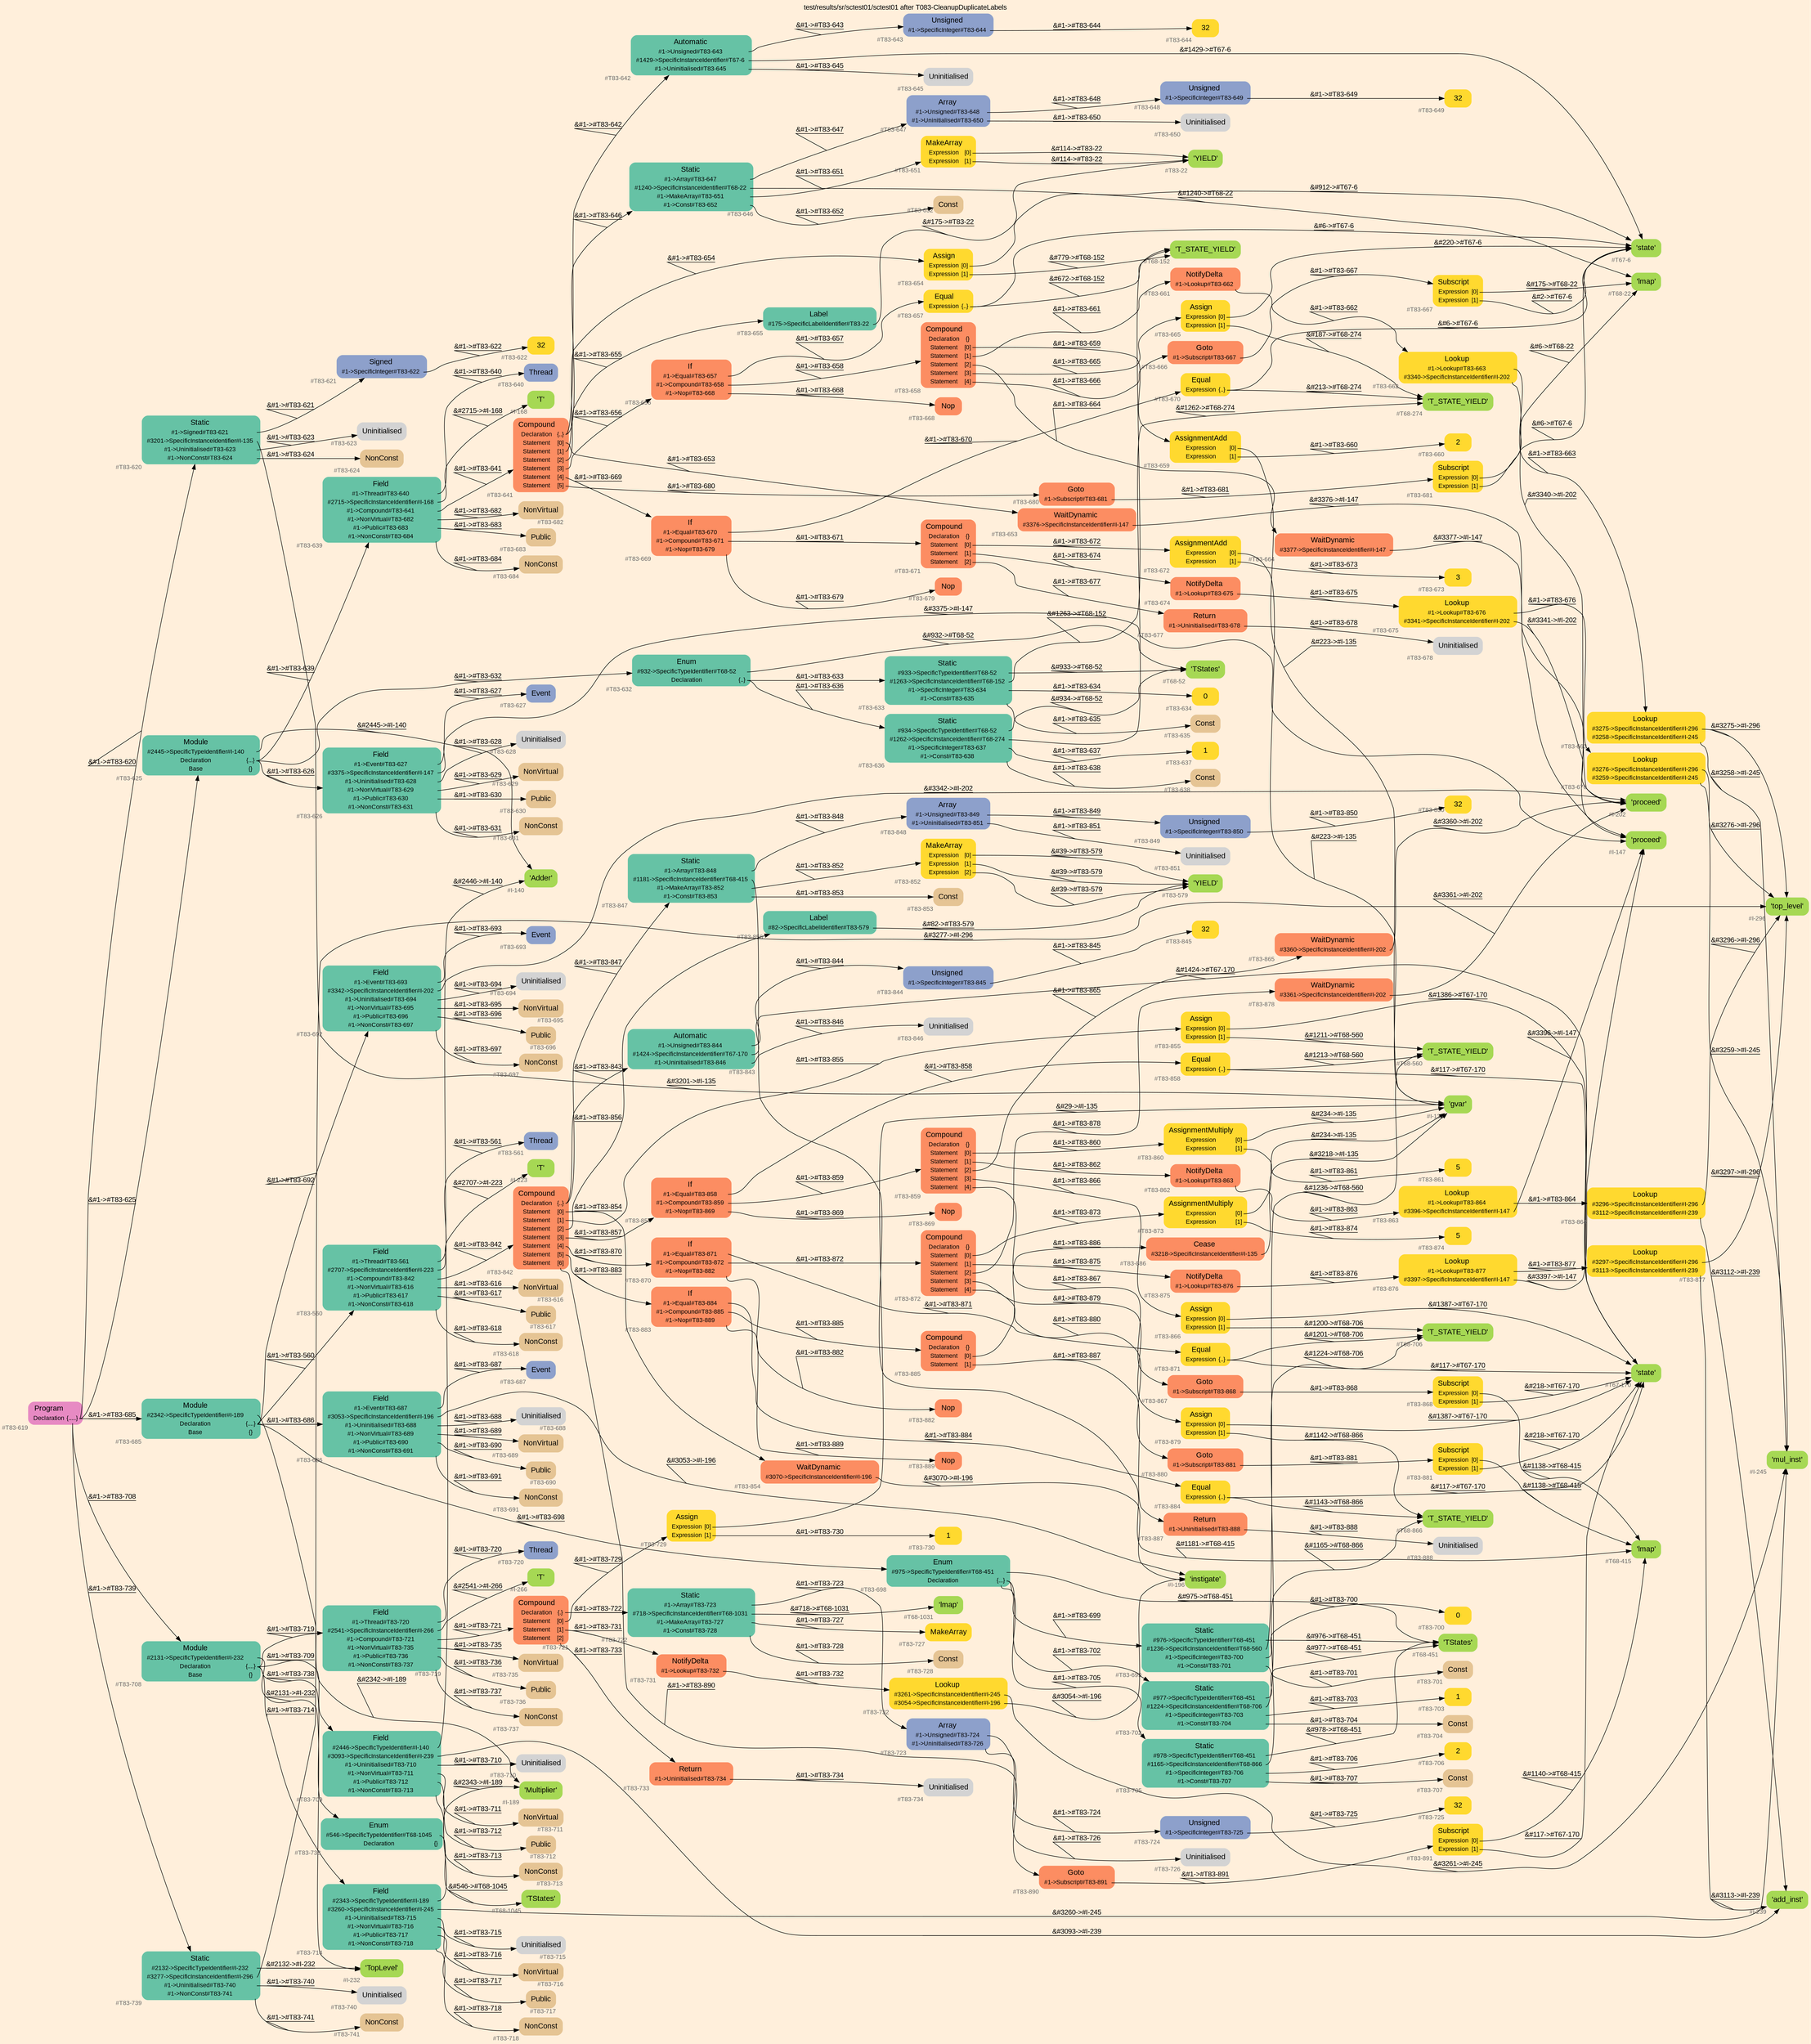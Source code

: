 digraph "test/results/sr/sctest01/sctest01 after T083-CleanupDuplicateLabels" {
label = "test/results/sr/sctest01/sctest01 after T083-CleanupDuplicateLabels"
labelloc = t
graph [
    rankdir = "LR"
    ranksep = 0.3
    bgcolor = antiquewhite1
    color = black
    fontcolor = black
    fontname = "Arial"
];
node [
    fontname = "Arial"
];
edge [
    fontname = "Arial"
];

// -------------------- node figure --------------------
// -------- block #T83-619 ----------
"#T83-619" [
    fillcolor = "/set28/4"
    xlabel = "#T83-619"
    fontsize = "12"
    fontcolor = grey40
    shape = "plaintext"
    label = <<TABLE BORDER="0" CELLBORDER="0" CELLSPACING="0">
     <TR><TD><FONT COLOR="black" POINT-SIZE="15">Program</FONT></TD></TR>
     <TR><TD><FONT COLOR="black" POINT-SIZE="12">Declaration</FONT></TD><TD PORT="port0"><FONT COLOR="black" POINT-SIZE="12">{.....}</FONT></TD></TR>
    </TABLE>>
    style = "rounded,filled"
];

// -------- block #T83-620 ----------
"#T83-620" [
    fillcolor = "/set28/1"
    xlabel = "#T83-620"
    fontsize = "12"
    fontcolor = grey40
    shape = "plaintext"
    label = <<TABLE BORDER="0" CELLBORDER="0" CELLSPACING="0">
     <TR><TD><FONT COLOR="black" POINT-SIZE="15">Static</FONT></TD></TR>
     <TR><TD><FONT COLOR="black" POINT-SIZE="12">#1-&gt;Signed#T83-621</FONT></TD><TD PORT="port0"></TD></TR>
     <TR><TD><FONT COLOR="black" POINT-SIZE="12">#3201-&gt;SpecificInstanceIdentifier#I-135</FONT></TD><TD PORT="port1"></TD></TR>
     <TR><TD><FONT COLOR="black" POINT-SIZE="12">#1-&gt;Uninitialised#T83-623</FONT></TD><TD PORT="port2"></TD></TR>
     <TR><TD><FONT COLOR="black" POINT-SIZE="12">#1-&gt;NonConst#T83-624</FONT></TD><TD PORT="port3"></TD></TR>
    </TABLE>>
    style = "rounded,filled"
];

// -------- block #T83-621 ----------
"#T83-621" [
    fillcolor = "/set28/3"
    xlabel = "#T83-621"
    fontsize = "12"
    fontcolor = grey40
    shape = "plaintext"
    label = <<TABLE BORDER="0" CELLBORDER="0" CELLSPACING="0">
     <TR><TD><FONT COLOR="black" POINT-SIZE="15">Signed</FONT></TD></TR>
     <TR><TD><FONT COLOR="black" POINT-SIZE="12">#1-&gt;SpecificInteger#T83-622</FONT></TD><TD PORT="port0"></TD></TR>
    </TABLE>>
    style = "rounded,filled"
];

// -------- block #T83-622 ----------
"#T83-622" [
    fillcolor = "/set28/6"
    xlabel = "#T83-622"
    fontsize = "12"
    fontcolor = grey40
    shape = "plaintext"
    label = <<TABLE BORDER="0" CELLBORDER="0" CELLSPACING="0">
     <TR><TD><FONT COLOR="black" POINT-SIZE="15">32</FONT></TD></TR>
    </TABLE>>
    style = "rounded,filled"
];

// -------- block #I-135 ----------
"#I-135" [
    fillcolor = "/set28/5"
    xlabel = "#I-135"
    fontsize = "12"
    fontcolor = grey40
    shape = "plaintext"
    label = <<TABLE BORDER="0" CELLBORDER="0" CELLSPACING="0">
     <TR><TD><FONT COLOR="black" POINT-SIZE="15">'gvar'</FONT></TD></TR>
    </TABLE>>
    style = "rounded,filled"
];

// -------- block #T83-623 ----------
"#T83-623" [
    xlabel = "#T83-623"
    fontsize = "12"
    fontcolor = grey40
    shape = "plaintext"
    label = <<TABLE BORDER="0" CELLBORDER="0" CELLSPACING="0">
     <TR><TD><FONT COLOR="black" POINT-SIZE="15">Uninitialised</FONT></TD></TR>
    </TABLE>>
    style = "rounded,filled"
];

// -------- block #T83-624 ----------
"#T83-624" [
    fillcolor = "/set28/7"
    xlabel = "#T83-624"
    fontsize = "12"
    fontcolor = grey40
    shape = "plaintext"
    label = <<TABLE BORDER="0" CELLBORDER="0" CELLSPACING="0">
     <TR><TD><FONT COLOR="black" POINT-SIZE="15">NonConst</FONT></TD></TR>
    </TABLE>>
    style = "rounded,filled"
];

// -------- block #T83-625 ----------
"#T83-625" [
    fillcolor = "/set28/1"
    xlabel = "#T83-625"
    fontsize = "12"
    fontcolor = grey40
    shape = "plaintext"
    label = <<TABLE BORDER="0" CELLBORDER="0" CELLSPACING="0">
     <TR><TD><FONT COLOR="black" POINT-SIZE="15">Module</FONT></TD></TR>
     <TR><TD><FONT COLOR="black" POINT-SIZE="12">#2445-&gt;SpecificTypeIdentifier#I-140</FONT></TD><TD PORT="port0"></TD></TR>
     <TR><TD><FONT COLOR="black" POINT-SIZE="12">Declaration</FONT></TD><TD PORT="port1"><FONT COLOR="black" POINT-SIZE="12">{...}</FONT></TD></TR>
     <TR><TD><FONT COLOR="black" POINT-SIZE="12">Base</FONT></TD><TD PORT="port2"><FONT COLOR="black" POINT-SIZE="12">{}</FONT></TD></TR>
    </TABLE>>
    style = "rounded,filled"
];

// -------- block #I-140 ----------
"#I-140" [
    fillcolor = "/set28/5"
    xlabel = "#I-140"
    fontsize = "12"
    fontcolor = grey40
    shape = "plaintext"
    label = <<TABLE BORDER="0" CELLBORDER="0" CELLSPACING="0">
     <TR><TD><FONT COLOR="black" POINT-SIZE="15">'Adder'</FONT></TD></TR>
    </TABLE>>
    style = "rounded,filled"
];

// -------- block #T83-626 ----------
"#T83-626" [
    fillcolor = "/set28/1"
    xlabel = "#T83-626"
    fontsize = "12"
    fontcolor = grey40
    shape = "plaintext"
    label = <<TABLE BORDER="0" CELLBORDER="0" CELLSPACING="0">
     <TR><TD><FONT COLOR="black" POINT-SIZE="15">Field</FONT></TD></TR>
     <TR><TD><FONT COLOR="black" POINT-SIZE="12">#1-&gt;Event#T83-627</FONT></TD><TD PORT="port0"></TD></TR>
     <TR><TD><FONT COLOR="black" POINT-SIZE="12">#3375-&gt;SpecificInstanceIdentifier#I-147</FONT></TD><TD PORT="port1"></TD></TR>
     <TR><TD><FONT COLOR="black" POINT-SIZE="12">#1-&gt;Uninitialised#T83-628</FONT></TD><TD PORT="port2"></TD></TR>
     <TR><TD><FONT COLOR="black" POINT-SIZE="12">#1-&gt;NonVirtual#T83-629</FONT></TD><TD PORT="port3"></TD></TR>
     <TR><TD><FONT COLOR="black" POINT-SIZE="12">#1-&gt;Public#T83-630</FONT></TD><TD PORT="port4"></TD></TR>
     <TR><TD><FONT COLOR="black" POINT-SIZE="12">#1-&gt;NonConst#T83-631</FONT></TD><TD PORT="port5"></TD></TR>
    </TABLE>>
    style = "rounded,filled"
];

// -------- block #T83-627 ----------
"#T83-627" [
    fillcolor = "/set28/3"
    xlabel = "#T83-627"
    fontsize = "12"
    fontcolor = grey40
    shape = "plaintext"
    label = <<TABLE BORDER="0" CELLBORDER="0" CELLSPACING="0">
     <TR><TD><FONT COLOR="black" POINT-SIZE="15">Event</FONT></TD></TR>
    </TABLE>>
    style = "rounded,filled"
];

// -------- block #I-147 ----------
"#I-147" [
    fillcolor = "/set28/5"
    xlabel = "#I-147"
    fontsize = "12"
    fontcolor = grey40
    shape = "plaintext"
    label = <<TABLE BORDER="0" CELLBORDER="0" CELLSPACING="0">
     <TR><TD><FONT COLOR="black" POINT-SIZE="15">'proceed'</FONT></TD></TR>
    </TABLE>>
    style = "rounded,filled"
];

// -------- block #T83-628 ----------
"#T83-628" [
    xlabel = "#T83-628"
    fontsize = "12"
    fontcolor = grey40
    shape = "plaintext"
    label = <<TABLE BORDER="0" CELLBORDER="0" CELLSPACING="0">
     <TR><TD><FONT COLOR="black" POINT-SIZE="15">Uninitialised</FONT></TD></TR>
    </TABLE>>
    style = "rounded,filled"
];

// -------- block #T83-629 ----------
"#T83-629" [
    fillcolor = "/set28/7"
    xlabel = "#T83-629"
    fontsize = "12"
    fontcolor = grey40
    shape = "plaintext"
    label = <<TABLE BORDER="0" CELLBORDER="0" CELLSPACING="0">
     <TR><TD><FONT COLOR="black" POINT-SIZE="15">NonVirtual</FONT></TD></TR>
    </TABLE>>
    style = "rounded,filled"
];

// -------- block #T83-630 ----------
"#T83-630" [
    fillcolor = "/set28/7"
    xlabel = "#T83-630"
    fontsize = "12"
    fontcolor = grey40
    shape = "plaintext"
    label = <<TABLE BORDER="0" CELLBORDER="0" CELLSPACING="0">
     <TR><TD><FONT COLOR="black" POINT-SIZE="15">Public</FONT></TD></TR>
    </TABLE>>
    style = "rounded,filled"
];

// -------- block #T83-631 ----------
"#T83-631" [
    fillcolor = "/set28/7"
    xlabel = "#T83-631"
    fontsize = "12"
    fontcolor = grey40
    shape = "plaintext"
    label = <<TABLE BORDER="0" CELLBORDER="0" CELLSPACING="0">
     <TR><TD><FONT COLOR="black" POINT-SIZE="15">NonConst</FONT></TD></TR>
    </TABLE>>
    style = "rounded,filled"
];

// -------- block #T83-632 ----------
"#T83-632" [
    fillcolor = "/set28/1"
    xlabel = "#T83-632"
    fontsize = "12"
    fontcolor = grey40
    shape = "plaintext"
    label = <<TABLE BORDER="0" CELLBORDER="0" CELLSPACING="0">
     <TR><TD><FONT COLOR="black" POINT-SIZE="15">Enum</FONT></TD></TR>
     <TR><TD><FONT COLOR="black" POINT-SIZE="12">#932-&gt;SpecificTypeIdentifier#T68-52</FONT></TD><TD PORT="port0"></TD></TR>
     <TR><TD><FONT COLOR="black" POINT-SIZE="12">Declaration</FONT></TD><TD PORT="port1"><FONT COLOR="black" POINT-SIZE="12">{..}</FONT></TD></TR>
    </TABLE>>
    style = "rounded,filled"
];

// -------- block #T68-52 ----------
"#T68-52" [
    fillcolor = "/set28/5"
    xlabel = "#T68-52"
    fontsize = "12"
    fontcolor = grey40
    shape = "plaintext"
    label = <<TABLE BORDER="0" CELLBORDER="0" CELLSPACING="0">
     <TR><TD><FONT COLOR="black" POINT-SIZE="15">'TStates'</FONT></TD></TR>
    </TABLE>>
    style = "rounded,filled"
];

// -------- block #T83-633 ----------
"#T83-633" [
    fillcolor = "/set28/1"
    xlabel = "#T83-633"
    fontsize = "12"
    fontcolor = grey40
    shape = "plaintext"
    label = <<TABLE BORDER="0" CELLBORDER="0" CELLSPACING="0">
     <TR><TD><FONT COLOR="black" POINT-SIZE="15">Static</FONT></TD></TR>
     <TR><TD><FONT COLOR="black" POINT-SIZE="12">#933-&gt;SpecificTypeIdentifier#T68-52</FONT></TD><TD PORT="port0"></TD></TR>
     <TR><TD><FONT COLOR="black" POINT-SIZE="12">#1263-&gt;SpecificInstanceIdentifier#T68-152</FONT></TD><TD PORT="port1"></TD></TR>
     <TR><TD><FONT COLOR="black" POINT-SIZE="12">#1-&gt;SpecificInteger#T83-634</FONT></TD><TD PORT="port2"></TD></TR>
     <TR><TD><FONT COLOR="black" POINT-SIZE="12">#1-&gt;Const#T83-635</FONT></TD><TD PORT="port3"></TD></TR>
    </TABLE>>
    style = "rounded,filled"
];

// -------- block #T68-152 ----------
"#T68-152" [
    fillcolor = "/set28/5"
    xlabel = "#T68-152"
    fontsize = "12"
    fontcolor = grey40
    shape = "plaintext"
    label = <<TABLE BORDER="0" CELLBORDER="0" CELLSPACING="0">
     <TR><TD><FONT COLOR="black" POINT-SIZE="15">'T_STATE_YIELD'</FONT></TD></TR>
    </TABLE>>
    style = "rounded,filled"
];

// -------- block #T83-634 ----------
"#T83-634" [
    fillcolor = "/set28/6"
    xlabel = "#T83-634"
    fontsize = "12"
    fontcolor = grey40
    shape = "plaintext"
    label = <<TABLE BORDER="0" CELLBORDER="0" CELLSPACING="0">
     <TR><TD><FONT COLOR="black" POINT-SIZE="15">0</FONT></TD></TR>
    </TABLE>>
    style = "rounded,filled"
];

// -------- block #T83-635 ----------
"#T83-635" [
    fillcolor = "/set28/7"
    xlabel = "#T83-635"
    fontsize = "12"
    fontcolor = grey40
    shape = "plaintext"
    label = <<TABLE BORDER="0" CELLBORDER="0" CELLSPACING="0">
     <TR><TD><FONT COLOR="black" POINT-SIZE="15">Const</FONT></TD></TR>
    </TABLE>>
    style = "rounded,filled"
];

// -------- block #T83-636 ----------
"#T83-636" [
    fillcolor = "/set28/1"
    xlabel = "#T83-636"
    fontsize = "12"
    fontcolor = grey40
    shape = "plaintext"
    label = <<TABLE BORDER="0" CELLBORDER="0" CELLSPACING="0">
     <TR><TD><FONT COLOR="black" POINT-SIZE="15">Static</FONT></TD></TR>
     <TR><TD><FONT COLOR="black" POINT-SIZE="12">#934-&gt;SpecificTypeIdentifier#T68-52</FONT></TD><TD PORT="port0"></TD></TR>
     <TR><TD><FONT COLOR="black" POINT-SIZE="12">#1262-&gt;SpecificInstanceIdentifier#T68-274</FONT></TD><TD PORT="port1"></TD></TR>
     <TR><TD><FONT COLOR="black" POINT-SIZE="12">#1-&gt;SpecificInteger#T83-637</FONT></TD><TD PORT="port2"></TD></TR>
     <TR><TD><FONT COLOR="black" POINT-SIZE="12">#1-&gt;Const#T83-638</FONT></TD><TD PORT="port3"></TD></TR>
    </TABLE>>
    style = "rounded,filled"
];

// -------- block #T68-274 ----------
"#T68-274" [
    fillcolor = "/set28/5"
    xlabel = "#T68-274"
    fontsize = "12"
    fontcolor = grey40
    shape = "plaintext"
    label = <<TABLE BORDER="0" CELLBORDER="0" CELLSPACING="0">
     <TR><TD><FONT COLOR="black" POINT-SIZE="15">'T_STATE_YIELD'</FONT></TD></TR>
    </TABLE>>
    style = "rounded,filled"
];

// -------- block #T83-637 ----------
"#T83-637" [
    fillcolor = "/set28/6"
    xlabel = "#T83-637"
    fontsize = "12"
    fontcolor = grey40
    shape = "plaintext"
    label = <<TABLE BORDER="0" CELLBORDER="0" CELLSPACING="0">
     <TR><TD><FONT COLOR="black" POINT-SIZE="15">1</FONT></TD></TR>
    </TABLE>>
    style = "rounded,filled"
];

// -------- block #T83-638 ----------
"#T83-638" [
    fillcolor = "/set28/7"
    xlabel = "#T83-638"
    fontsize = "12"
    fontcolor = grey40
    shape = "plaintext"
    label = <<TABLE BORDER="0" CELLBORDER="0" CELLSPACING="0">
     <TR><TD><FONT COLOR="black" POINT-SIZE="15">Const</FONT></TD></TR>
    </TABLE>>
    style = "rounded,filled"
];

// -------- block #T83-639 ----------
"#T83-639" [
    fillcolor = "/set28/1"
    xlabel = "#T83-639"
    fontsize = "12"
    fontcolor = grey40
    shape = "plaintext"
    label = <<TABLE BORDER="0" CELLBORDER="0" CELLSPACING="0">
     <TR><TD><FONT COLOR="black" POINT-SIZE="15">Field</FONT></TD></TR>
     <TR><TD><FONT COLOR="black" POINT-SIZE="12">#1-&gt;Thread#T83-640</FONT></TD><TD PORT="port0"></TD></TR>
     <TR><TD><FONT COLOR="black" POINT-SIZE="12">#2715-&gt;SpecificInstanceIdentifier#I-168</FONT></TD><TD PORT="port1"></TD></TR>
     <TR><TD><FONT COLOR="black" POINT-SIZE="12">#1-&gt;Compound#T83-641</FONT></TD><TD PORT="port2"></TD></TR>
     <TR><TD><FONT COLOR="black" POINT-SIZE="12">#1-&gt;NonVirtual#T83-682</FONT></TD><TD PORT="port3"></TD></TR>
     <TR><TD><FONT COLOR="black" POINT-SIZE="12">#1-&gt;Public#T83-683</FONT></TD><TD PORT="port4"></TD></TR>
     <TR><TD><FONT COLOR="black" POINT-SIZE="12">#1-&gt;NonConst#T83-684</FONT></TD><TD PORT="port5"></TD></TR>
    </TABLE>>
    style = "rounded,filled"
];

// -------- block #T83-640 ----------
"#T83-640" [
    fillcolor = "/set28/3"
    xlabel = "#T83-640"
    fontsize = "12"
    fontcolor = grey40
    shape = "plaintext"
    label = <<TABLE BORDER="0" CELLBORDER="0" CELLSPACING="0">
     <TR><TD><FONT COLOR="black" POINT-SIZE="15">Thread</FONT></TD></TR>
    </TABLE>>
    style = "rounded,filled"
];

// -------- block #I-168 ----------
"#I-168" [
    fillcolor = "/set28/5"
    xlabel = "#I-168"
    fontsize = "12"
    fontcolor = grey40
    shape = "plaintext"
    label = <<TABLE BORDER="0" CELLBORDER="0" CELLSPACING="0">
     <TR><TD><FONT COLOR="black" POINT-SIZE="15">'T'</FONT></TD></TR>
    </TABLE>>
    style = "rounded,filled"
];

// -------- block #T83-641 ----------
"#T83-641" [
    fillcolor = "/set28/2"
    xlabel = "#T83-641"
    fontsize = "12"
    fontcolor = grey40
    shape = "plaintext"
    label = <<TABLE BORDER="0" CELLBORDER="0" CELLSPACING="0">
     <TR><TD><FONT COLOR="black" POINT-SIZE="15">Compound</FONT></TD></TR>
     <TR><TD><FONT COLOR="black" POINT-SIZE="12">Declaration</FONT></TD><TD PORT="port0"><FONT COLOR="black" POINT-SIZE="12">{..}</FONT></TD></TR>
     <TR><TD><FONT COLOR="black" POINT-SIZE="12">Statement</FONT></TD><TD PORT="port1"><FONT COLOR="black" POINT-SIZE="12">[0]</FONT></TD></TR>
     <TR><TD><FONT COLOR="black" POINT-SIZE="12">Statement</FONT></TD><TD PORT="port2"><FONT COLOR="black" POINT-SIZE="12">[1]</FONT></TD></TR>
     <TR><TD><FONT COLOR="black" POINT-SIZE="12">Statement</FONT></TD><TD PORT="port3"><FONT COLOR="black" POINT-SIZE="12">[2]</FONT></TD></TR>
     <TR><TD><FONT COLOR="black" POINT-SIZE="12">Statement</FONT></TD><TD PORT="port4"><FONT COLOR="black" POINT-SIZE="12">[3]</FONT></TD></TR>
     <TR><TD><FONT COLOR="black" POINT-SIZE="12">Statement</FONT></TD><TD PORT="port5"><FONT COLOR="black" POINT-SIZE="12">[4]</FONT></TD></TR>
     <TR><TD><FONT COLOR="black" POINT-SIZE="12">Statement</FONT></TD><TD PORT="port6"><FONT COLOR="black" POINT-SIZE="12">[5]</FONT></TD></TR>
    </TABLE>>
    style = "rounded,filled"
];

// -------- block #T83-642 ----------
"#T83-642" [
    fillcolor = "/set28/1"
    xlabel = "#T83-642"
    fontsize = "12"
    fontcolor = grey40
    shape = "plaintext"
    label = <<TABLE BORDER="0" CELLBORDER="0" CELLSPACING="0">
     <TR><TD><FONT COLOR="black" POINT-SIZE="15">Automatic</FONT></TD></TR>
     <TR><TD><FONT COLOR="black" POINT-SIZE="12">#1-&gt;Unsigned#T83-643</FONT></TD><TD PORT="port0"></TD></TR>
     <TR><TD><FONT COLOR="black" POINT-SIZE="12">#1429-&gt;SpecificInstanceIdentifier#T67-6</FONT></TD><TD PORT="port1"></TD></TR>
     <TR><TD><FONT COLOR="black" POINT-SIZE="12">#1-&gt;Uninitialised#T83-645</FONT></TD><TD PORT="port2"></TD></TR>
    </TABLE>>
    style = "rounded,filled"
];

// -------- block #T83-643 ----------
"#T83-643" [
    fillcolor = "/set28/3"
    xlabel = "#T83-643"
    fontsize = "12"
    fontcolor = grey40
    shape = "plaintext"
    label = <<TABLE BORDER="0" CELLBORDER="0" CELLSPACING="0">
     <TR><TD><FONT COLOR="black" POINT-SIZE="15">Unsigned</FONT></TD></TR>
     <TR><TD><FONT COLOR="black" POINT-SIZE="12">#1-&gt;SpecificInteger#T83-644</FONT></TD><TD PORT="port0"></TD></TR>
    </TABLE>>
    style = "rounded,filled"
];

// -------- block #T83-644 ----------
"#T83-644" [
    fillcolor = "/set28/6"
    xlabel = "#T83-644"
    fontsize = "12"
    fontcolor = grey40
    shape = "plaintext"
    label = <<TABLE BORDER="0" CELLBORDER="0" CELLSPACING="0">
     <TR><TD><FONT COLOR="black" POINT-SIZE="15">32</FONT></TD></TR>
    </TABLE>>
    style = "rounded,filled"
];

// -------- block #T67-6 ----------
"#T67-6" [
    fillcolor = "/set28/5"
    xlabel = "#T67-6"
    fontsize = "12"
    fontcolor = grey40
    shape = "plaintext"
    label = <<TABLE BORDER="0" CELLBORDER="0" CELLSPACING="0">
     <TR><TD><FONT COLOR="black" POINT-SIZE="15">'state'</FONT></TD></TR>
    </TABLE>>
    style = "rounded,filled"
];

// -------- block #T83-645 ----------
"#T83-645" [
    xlabel = "#T83-645"
    fontsize = "12"
    fontcolor = grey40
    shape = "plaintext"
    label = <<TABLE BORDER="0" CELLBORDER="0" CELLSPACING="0">
     <TR><TD><FONT COLOR="black" POINT-SIZE="15">Uninitialised</FONT></TD></TR>
    </TABLE>>
    style = "rounded,filled"
];

// -------- block #T83-646 ----------
"#T83-646" [
    fillcolor = "/set28/1"
    xlabel = "#T83-646"
    fontsize = "12"
    fontcolor = grey40
    shape = "plaintext"
    label = <<TABLE BORDER="0" CELLBORDER="0" CELLSPACING="0">
     <TR><TD><FONT COLOR="black" POINT-SIZE="15">Static</FONT></TD></TR>
     <TR><TD><FONT COLOR="black" POINT-SIZE="12">#1-&gt;Array#T83-647</FONT></TD><TD PORT="port0"></TD></TR>
     <TR><TD><FONT COLOR="black" POINT-SIZE="12">#1240-&gt;SpecificInstanceIdentifier#T68-22</FONT></TD><TD PORT="port1"></TD></TR>
     <TR><TD><FONT COLOR="black" POINT-SIZE="12">#1-&gt;MakeArray#T83-651</FONT></TD><TD PORT="port2"></TD></TR>
     <TR><TD><FONT COLOR="black" POINT-SIZE="12">#1-&gt;Const#T83-652</FONT></TD><TD PORT="port3"></TD></TR>
    </TABLE>>
    style = "rounded,filled"
];

// -------- block #T83-647 ----------
"#T83-647" [
    fillcolor = "/set28/3"
    xlabel = "#T83-647"
    fontsize = "12"
    fontcolor = grey40
    shape = "plaintext"
    label = <<TABLE BORDER="0" CELLBORDER="0" CELLSPACING="0">
     <TR><TD><FONT COLOR="black" POINT-SIZE="15">Array</FONT></TD></TR>
     <TR><TD><FONT COLOR="black" POINT-SIZE="12">#1-&gt;Unsigned#T83-648</FONT></TD><TD PORT="port0"></TD></TR>
     <TR><TD><FONT COLOR="black" POINT-SIZE="12">#1-&gt;Uninitialised#T83-650</FONT></TD><TD PORT="port1"></TD></TR>
    </TABLE>>
    style = "rounded,filled"
];

// -------- block #T83-648 ----------
"#T83-648" [
    fillcolor = "/set28/3"
    xlabel = "#T83-648"
    fontsize = "12"
    fontcolor = grey40
    shape = "plaintext"
    label = <<TABLE BORDER="0" CELLBORDER="0" CELLSPACING="0">
     <TR><TD><FONT COLOR="black" POINT-SIZE="15">Unsigned</FONT></TD></TR>
     <TR><TD><FONT COLOR="black" POINT-SIZE="12">#1-&gt;SpecificInteger#T83-649</FONT></TD><TD PORT="port0"></TD></TR>
    </TABLE>>
    style = "rounded,filled"
];

// -------- block #T83-649 ----------
"#T83-649" [
    fillcolor = "/set28/6"
    xlabel = "#T83-649"
    fontsize = "12"
    fontcolor = grey40
    shape = "plaintext"
    label = <<TABLE BORDER="0" CELLBORDER="0" CELLSPACING="0">
     <TR><TD><FONT COLOR="black" POINT-SIZE="15">32</FONT></TD></TR>
    </TABLE>>
    style = "rounded,filled"
];

// -------- block #T83-650 ----------
"#T83-650" [
    xlabel = "#T83-650"
    fontsize = "12"
    fontcolor = grey40
    shape = "plaintext"
    label = <<TABLE BORDER="0" CELLBORDER="0" CELLSPACING="0">
     <TR><TD><FONT COLOR="black" POINT-SIZE="15">Uninitialised</FONT></TD></TR>
    </TABLE>>
    style = "rounded,filled"
];

// -------- block #T68-22 ----------
"#T68-22" [
    fillcolor = "/set28/5"
    xlabel = "#T68-22"
    fontsize = "12"
    fontcolor = grey40
    shape = "plaintext"
    label = <<TABLE BORDER="0" CELLBORDER="0" CELLSPACING="0">
     <TR><TD><FONT COLOR="black" POINT-SIZE="15">'lmap'</FONT></TD></TR>
    </TABLE>>
    style = "rounded,filled"
];

// -------- block #T83-651 ----------
"#T83-651" [
    fillcolor = "/set28/6"
    xlabel = "#T83-651"
    fontsize = "12"
    fontcolor = grey40
    shape = "plaintext"
    label = <<TABLE BORDER="0" CELLBORDER="0" CELLSPACING="0">
     <TR><TD><FONT COLOR="black" POINT-SIZE="15">MakeArray</FONT></TD></TR>
     <TR><TD><FONT COLOR="black" POINT-SIZE="12">Expression</FONT></TD><TD PORT="port0"><FONT COLOR="black" POINT-SIZE="12">[0]</FONT></TD></TR>
     <TR><TD><FONT COLOR="black" POINT-SIZE="12">Expression</FONT></TD><TD PORT="port1"><FONT COLOR="black" POINT-SIZE="12">[1]</FONT></TD></TR>
    </TABLE>>
    style = "rounded,filled"
];

// -------- block #T83-22 ----------
"#T83-22" [
    fillcolor = "/set28/5"
    xlabel = "#T83-22"
    fontsize = "12"
    fontcolor = grey40
    shape = "plaintext"
    label = <<TABLE BORDER="0" CELLBORDER="0" CELLSPACING="0">
     <TR><TD><FONT COLOR="black" POINT-SIZE="15">'YIELD'</FONT></TD></TR>
    </TABLE>>
    style = "rounded,filled"
];

// -------- block #T83-652 ----------
"#T83-652" [
    fillcolor = "/set28/7"
    xlabel = "#T83-652"
    fontsize = "12"
    fontcolor = grey40
    shape = "plaintext"
    label = <<TABLE BORDER="0" CELLBORDER="0" CELLSPACING="0">
     <TR><TD><FONT COLOR="black" POINT-SIZE="15">Const</FONT></TD></TR>
    </TABLE>>
    style = "rounded,filled"
];

// -------- block #T83-653 ----------
"#T83-653" [
    fillcolor = "/set28/2"
    xlabel = "#T83-653"
    fontsize = "12"
    fontcolor = grey40
    shape = "plaintext"
    label = <<TABLE BORDER="0" CELLBORDER="0" CELLSPACING="0">
     <TR><TD><FONT COLOR="black" POINT-SIZE="15">WaitDynamic</FONT></TD></TR>
     <TR><TD><FONT COLOR="black" POINT-SIZE="12">#3376-&gt;SpecificInstanceIdentifier#I-147</FONT></TD><TD PORT="port0"></TD></TR>
    </TABLE>>
    style = "rounded,filled"
];

// -------- block #T83-654 ----------
"#T83-654" [
    fillcolor = "/set28/6"
    xlabel = "#T83-654"
    fontsize = "12"
    fontcolor = grey40
    shape = "plaintext"
    label = <<TABLE BORDER="0" CELLBORDER="0" CELLSPACING="0">
     <TR><TD><FONT COLOR="black" POINT-SIZE="15">Assign</FONT></TD></TR>
     <TR><TD><FONT COLOR="black" POINT-SIZE="12">Expression</FONT></TD><TD PORT="port0"><FONT COLOR="black" POINT-SIZE="12">[0]</FONT></TD></TR>
     <TR><TD><FONT COLOR="black" POINT-SIZE="12">Expression</FONT></TD><TD PORT="port1"><FONT COLOR="black" POINT-SIZE="12">[1]</FONT></TD></TR>
    </TABLE>>
    style = "rounded,filled"
];

// -------- block #T83-655 ----------
"#T83-655" [
    fillcolor = "/set28/1"
    xlabel = "#T83-655"
    fontsize = "12"
    fontcolor = grey40
    shape = "plaintext"
    label = <<TABLE BORDER="0" CELLBORDER="0" CELLSPACING="0">
     <TR><TD><FONT COLOR="black" POINT-SIZE="15">Label</FONT></TD></TR>
     <TR><TD><FONT COLOR="black" POINT-SIZE="12">#175-&gt;SpecificLabelIdentifier#T83-22</FONT></TD><TD PORT="port0"></TD></TR>
    </TABLE>>
    style = "rounded,filled"
];

// -------- block #T83-656 ----------
"#T83-656" [
    fillcolor = "/set28/2"
    xlabel = "#T83-656"
    fontsize = "12"
    fontcolor = grey40
    shape = "plaintext"
    label = <<TABLE BORDER="0" CELLBORDER="0" CELLSPACING="0">
     <TR><TD><FONT COLOR="black" POINT-SIZE="15">If</FONT></TD></TR>
     <TR><TD><FONT COLOR="black" POINT-SIZE="12">#1-&gt;Equal#T83-657</FONT></TD><TD PORT="port0"></TD></TR>
     <TR><TD><FONT COLOR="black" POINT-SIZE="12">#1-&gt;Compound#T83-658</FONT></TD><TD PORT="port1"></TD></TR>
     <TR><TD><FONT COLOR="black" POINT-SIZE="12">#1-&gt;Nop#T83-668</FONT></TD><TD PORT="port2"></TD></TR>
    </TABLE>>
    style = "rounded,filled"
];

// -------- block #T83-657 ----------
"#T83-657" [
    fillcolor = "/set28/6"
    xlabel = "#T83-657"
    fontsize = "12"
    fontcolor = grey40
    shape = "plaintext"
    label = <<TABLE BORDER="0" CELLBORDER="0" CELLSPACING="0">
     <TR><TD><FONT COLOR="black" POINT-SIZE="15">Equal</FONT></TD></TR>
     <TR><TD><FONT COLOR="black" POINT-SIZE="12">Expression</FONT></TD><TD PORT="port0"><FONT COLOR="black" POINT-SIZE="12">{..}</FONT></TD></TR>
    </TABLE>>
    style = "rounded,filled"
];

// -------- block #T83-658 ----------
"#T83-658" [
    fillcolor = "/set28/2"
    xlabel = "#T83-658"
    fontsize = "12"
    fontcolor = grey40
    shape = "plaintext"
    label = <<TABLE BORDER="0" CELLBORDER="0" CELLSPACING="0">
     <TR><TD><FONT COLOR="black" POINT-SIZE="15">Compound</FONT></TD></TR>
     <TR><TD><FONT COLOR="black" POINT-SIZE="12">Declaration</FONT></TD><TD PORT="port0"><FONT COLOR="black" POINT-SIZE="12">{}</FONT></TD></TR>
     <TR><TD><FONT COLOR="black" POINT-SIZE="12">Statement</FONT></TD><TD PORT="port1"><FONT COLOR="black" POINT-SIZE="12">[0]</FONT></TD></TR>
     <TR><TD><FONT COLOR="black" POINT-SIZE="12">Statement</FONT></TD><TD PORT="port2"><FONT COLOR="black" POINT-SIZE="12">[1]</FONT></TD></TR>
     <TR><TD><FONT COLOR="black" POINT-SIZE="12">Statement</FONT></TD><TD PORT="port3"><FONT COLOR="black" POINT-SIZE="12">[2]</FONT></TD></TR>
     <TR><TD><FONT COLOR="black" POINT-SIZE="12">Statement</FONT></TD><TD PORT="port4"><FONT COLOR="black" POINT-SIZE="12">[3]</FONT></TD></TR>
     <TR><TD><FONT COLOR="black" POINT-SIZE="12">Statement</FONT></TD><TD PORT="port5"><FONT COLOR="black" POINT-SIZE="12">[4]</FONT></TD></TR>
    </TABLE>>
    style = "rounded,filled"
];

// -------- block #T83-659 ----------
"#T83-659" [
    fillcolor = "/set28/6"
    xlabel = "#T83-659"
    fontsize = "12"
    fontcolor = grey40
    shape = "plaintext"
    label = <<TABLE BORDER="0" CELLBORDER="0" CELLSPACING="0">
     <TR><TD><FONT COLOR="black" POINT-SIZE="15">AssignmentAdd</FONT></TD></TR>
     <TR><TD><FONT COLOR="black" POINT-SIZE="12">Expression</FONT></TD><TD PORT="port0"><FONT COLOR="black" POINT-SIZE="12">[0]</FONT></TD></TR>
     <TR><TD><FONT COLOR="black" POINT-SIZE="12">Expression</FONT></TD><TD PORT="port1"><FONT COLOR="black" POINT-SIZE="12">[1]</FONT></TD></TR>
    </TABLE>>
    style = "rounded,filled"
];

// -------- block #T83-660 ----------
"#T83-660" [
    fillcolor = "/set28/6"
    xlabel = "#T83-660"
    fontsize = "12"
    fontcolor = grey40
    shape = "plaintext"
    label = <<TABLE BORDER="0" CELLBORDER="0" CELLSPACING="0">
     <TR><TD><FONT COLOR="black" POINT-SIZE="15">2</FONT></TD></TR>
    </TABLE>>
    style = "rounded,filled"
];

// -------- block #T83-661 ----------
"#T83-661" [
    fillcolor = "/set28/2"
    xlabel = "#T83-661"
    fontsize = "12"
    fontcolor = grey40
    shape = "plaintext"
    label = <<TABLE BORDER="0" CELLBORDER="0" CELLSPACING="0">
     <TR><TD><FONT COLOR="black" POINT-SIZE="15">NotifyDelta</FONT></TD></TR>
     <TR><TD><FONT COLOR="black" POINT-SIZE="12">#1-&gt;Lookup#T83-662</FONT></TD><TD PORT="port0"></TD></TR>
    </TABLE>>
    style = "rounded,filled"
];

// -------- block #T83-662 ----------
"#T83-662" [
    fillcolor = "/set28/6"
    xlabel = "#T83-662"
    fontsize = "12"
    fontcolor = grey40
    shape = "plaintext"
    label = <<TABLE BORDER="0" CELLBORDER="0" CELLSPACING="0">
     <TR><TD><FONT COLOR="black" POINT-SIZE="15">Lookup</FONT></TD></TR>
     <TR><TD><FONT COLOR="black" POINT-SIZE="12">#1-&gt;Lookup#T83-663</FONT></TD><TD PORT="port0"></TD></TR>
     <TR><TD><FONT COLOR="black" POINT-SIZE="12">#3340-&gt;SpecificInstanceIdentifier#I-202</FONT></TD><TD PORT="port1"></TD></TR>
    </TABLE>>
    style = "rounded,filled"
];

// -------- block #T83-663 ----------
"#T83-663" [
    fillcolor = "/set28/6"
    xlabel = "#T83-663"
    fontsize = "12"
    fontcolor = grey40
    shape = "plaintext"
    label = <<TABLE BORDER="0" CELLBORDER="0" CELLSPACING="0">
     <TR><TD><FONT COLOR="black" POINT-SIZE="15">Lookup</FONT></TD></TR>
     <TR><TD><FONT COLOR="black" POINT-SIZE="12">#3275-&gt;SpecificInstanceIdentifier#I-296</FONT></TD><TD PORT="port0"></TD></TR>
     <TR><TD><FONT COLOR="black" POINT-SIZE="12">#3258-&gt;SpecificInstanceIdentifier#I-245</FONT></TD><TD PORT="port1"></TD></TR>
    </TABLE>>
    style = "rounded,filled"
];

// -------- block #I-296 ----------
"#I-296" [
    fillcolor = "/set28/5"
    xlabel = "#I-296"
    fontsize = "12"
    fontcolor = grey40
    shape = "plaintext"
    label = <<TABLE BORDER="0" CELLBORDER="0" CELLSPACING="0">
     <TR><TD><FONT COLOR="black" POINT-SIZE="15">'top_level'</FONT></TD></TR>
    </TABLE>>
    style = "rounded,filled"
];

// -------- block #I-245 ----------
"#I-245" [
    fillcolor = "/set28/5"
    xlabel = "#I-245"
    fontsize = "12"
    fontcolor = grey40
    shape = "plaintext"
    label = <<TABLE BORDER="0" CELLBORDER="0" CELLSPACING="0">
     <TR><TD><FONT COLOR="black" POINT-SIZE="15">'mul_inst'</FONT></TD></TR>
    </TABLE>>
    style = "rounded,filled"
];

// -------- block #I-202 ----------
"#I-202" [
    fillcolor = "/set28/5"
    xlabel = "#I-202"
    fontsize = "12"
    fontcolor = grey40
    shape = "plaintext"
    label = <<TABLE BORDER="0" CELLBORDER="0" CELLSPACING="0">
     <TR><TD><FONT COLOR="black" POINT-SIZE="15">'proceed'</FONT></TD></TR>
    </TABLE>>
    style = "rounded,filled"
];

// -------- block #T83-664 ----------
"#T83-664" [
    fillcolor = "/set28/2"
    xlabel = "#T83-664"
    fontsize = "12"
    fontcolor = grey40
    shape = "plaintext"
    label = <<TABLE BORDER="0" CELLBORDER="0" CELLSPACING="0">
     <TR><TD><FONT COLOR="black" POINT-SIZE="15">WaitDynamic</FONT></TD></TR>
     <TR><TD><FONT COLOR="black" POINT-SIZE="12">#3377-&gt;SpecificInstanceIdentifier#I-147</FONT></TD><TD PORT="port0"></TD></TR>
    </TABLE>>
    style = "rounded,filled"
];

// -------- block #T83-665 ----------
"#T83-665" [
    fillcolor = "/set28/6"
    xlabel = "#T83-665"
    fontsize = "12"
    fontcolor = grey40
    shape = "plaintext"
    label = <<TABLE BORDER="0" CELLBORDER="0" CELLSPACING="0">
     <TR><TD><FONT COLOR="black" POINT-SIZE="15">Assign</FONT></TD></TR>
     <TR><TD><FONT COLOR="black" POINT-SIZE="12">Expression</FONT></TD><TD PORT="port0"><FONT COLOR="black" POINT-SIZE="12">[0]</FONT></TD></TR>
     <TR><TD><FONT COLOR="black" POINT-SIZE="12">Expression</FONT></TD><TD PORT="port1"><FONT COLOR="black" POINT-SIZE="12">[1]</FONT></TD></TR>
    </TABLE>>
    style = "rounded,filled"
];

// -------- block #T83-666 ----------
"#T83-666" [
    fillcolor = "/set28/2"
    xlabel = "#T83-666"
    fontsize = "12"
    fontcolor = grey40
    shape = "plaintext"
    label = <<TABLE BORDER="0" CELLBORDER="0" CELLSPACING="0">
     <TR><TD><FONT COLOR="black" POINT-SIZE="15">Goto</FONT></TD></TR>
     <TR><TD><FONT COLOR="black" POINT-SIZE="12">#1-&gt;Subscript#T83-667</FONT></TD><TD PORT="port0"></TD></TR>
    </TABLE>>
    style = "rounded,filled"
];

// -------- block #T83-667 ----------
"#T83-667" [
    fillcolor = "/set28/6"
    xlabel = "#T83-667"
    fontsize = "12"
    fontcolor = grey40
    shape = "plaintext"
    label = <<TABLE BORDER="0" CELLBORDER="0" CELLSPACING="0">
     <TR><TD><FONT COLOR="black" POINT-SIZE="15">Subscript</FONT></TD></TR>
     <TR><TD><FONT COLOR="black" POINT-SIZE="12">Expression</FONT></TD><TD PORT="port0"><FONT COLOR="black" POINT-SIZE="12">[0]</FONT></TD></TR>
     <TR><TD><FONT COLOR="black" POINT-SIZE="12">Expression</FONT></TD><TD PORT="port1"><FONT COLOR="black" POINT-SIZE="12">[1]</FONT></TD></TR>
    </TABLE>>
    style = "rounded,filled"
];

// -------- block #T83-668 ----------
"#T83-668" [
    fillcolor = "/set28/2"
    xlabel = "#T83-668"
    fontsize = "12"
    fontcolor = grey40
    shape = "plaintext"
    label = <<TABLE BORDER="0" CELLBORDER="0" CELLSPACING="0">
     <TR><TD><FONT COLOR="black" POINT-SIZE="15">Nop</FONT></TD></TR>
    </TABLE>>
    style = "rounded,filled"
];

// -------- block #T83-669 ----------
"#T83-669" [
    fillcolor = "/set28/2"
    xlabel = "#T83-669"
    fontsize = "12"
    fontcolor = grey40
    shape = "plaintext"
    label = <<TABLE BORDER="0" CELLBORDER="0" CELLSPACING="0">
     <TR><TD><FONT COLOR="black" POINT-SIZE="15">If</FONT></TD></TR>
     <TR><TD><FONT COLOR="black" POINT-SIZE="12">#1-&gt;Equal#T83-670</FONT></TD><TD PORT="port0"></TD></TR>
     <TR><TD><FONT COLOR="black" POINT-SIZE="12">#1-&gt;Compound#T83-671</FONT></TD><TD PORT="port1"></TD></TR>
     <TR><TD><FONT COLOR="black" POINT-SIZE="12">#1-&gt;Nop#T83-679</FONT></TD><TD PORT="port2"></TD></TR>
    </TABLE>>
    style = "rounded,filled"
];

// -------- block #T83-670 ----------
"#T83-670" [
    fillcolor = "/set28/6"
    xlabel = "#T83-670"
    fontsize = "12"
    fontcolor = grey40
    shape = "plaintext"
    label = <<TABLE BORDER="0" CELLBORDER="0" CELLSPACING="0">
     <TR><TD><FONT COLOR="black" POINT-SIZE="15">Equal</FONT></TD></TR>
     <TR><TD><FONT COLOR="black" POINT-SIZE="12">Expression</FONT></TD><TD PORT="port0"><FONT COLOR="black" POINT-SIZE="12">{..}</FONT></TD></TR>
    </TABLE>>
    style = "rounded,filled"
];

// -------- block #T83-671 ----------
"#T83-671" [
    fillcolor = "/set28/2"
    xlabel = "#T83-671"
    fontsize = "12"
    fontcolor = grey40
    shape = "plaintext"
    label = <<TABLE BORDER="0" CELLBORDER="0" CELLSPACING="0">
     <TR><TD><FONT COLOR="black" POINT-SIZE="15">Compound</FONT></TD></TR>
     <TR><TD><FONT COLOR="black" POINT-SIZE="12">Declaration</FONT></TD><TD PORT="port0"><FONT COLOR="black" POINT-SIZE="12">{}</FONT></TD></TR>
     <TR><TD><FONT COLOR="black" POINT-SIZE="12">Statement</FONT></TD><TD PORT="port1"><FONT COLOR="black" POINT-SIZE="12">[0]</FONT></TD></TR>
     <TR><TD><FONT COLOR="black" POINT-SIZE="12">Statement</FONT></TD><TD PORT="port2"><FONT COLOR="black" POINT-SIZE="12">[1]</FONT></TD></TR>
     <TR><TD><FONT COLOR="black" POINT-SIZE="12">Statement</FONT></TD><TD PORT="port3"><FONT COLOR="black" POINT-SIZE="12">[2]</FONT></TD></TR>
    </TABLE>>
    style = "rounded,filled"
];

// -------- block #T83-672 ----------
"#T83-672" [
    fillcolor = "/set28/6"
    xlabel = "#T83-672"
    fontsize = "12"
    fontcolor = grey40
    shape = "plaintext"
    label = <<TABLE BORDER="0" CELLBORDER="0" CELLSPACING="0">
     <TR><TD><FONT COLOR="black" POINT-SIZE="15">AssignmentAdd</FONT></TD></TR>
     <TR><TD><FONT COLOR="black" POINT-SIZE="12">Expression</FONT></TD><TD PORT="port0"><FONT COLOR="black" POINT-SIZE="12">[0]</FONT></TD></TR>
     <TR><TD><FONT COLOR="black" POINT-SIZE="12">Expression</FONT></TD><TD PORT="port1"><FONT COLOR="black" POINT-SIZE="12">[1]</FONT></TD></TR>
    </TABLE>>
    style = "rounded,filled"
];

// -------- block #T83-673 ----------
"#T83-673" [
    fillcolor = "/set28/6"
    xlabel = "#T83-673"
    fontsize = "12"
    fontcolor = grey40
    shape = "plaintext"
    label = <<TABLE BORDER="0" CELLBORDER="0" CELLSPACING="0">
     <TR><TD><FONT COLOR="black" POINT-SIZE="15">3</FONT></TD></TR>
    </TABLE>>
    style = "rounded,filled"
];

// -------- block #T83-674 ----------
"#T83-674" [
    fillcolor = "/set28/2"
    xlabel = "#T83-674"
    fontsize = "12"
    fontcolor = grey40
    shape = "plaintext"
    label = <<TABLE BORDER="0" CELLBORDER="0" CELLSPACING="0">
     <TR><TD><FONT COLOR="black" POINT-SIZE="15">NotifyDelta</FONT></TD></TR>
     <TR><TD><FONT COLOR="black" POINT-SIZE="12">#1-&gt;Lookup#T83-675</FONT></TD><TD PORT="port0"></TD></TR>
    </TABLE>>
    style = "rounded,filled"
];

// -------- block #T83-675 ----------
"#T83-675" [
    fillcolor = "/set28/6"
    xlabel = "#T83-675"
    fontsize = "12"
    fontcolor = grey40
    shape = "plaintext"
    label = <<TABLE BORDER="0" CELLBORDER="0" CELLSPACING="0">
     <TR><TD><FONT COLOR="black" POINT-SIZE="15">Lookup</FONT></TD></TR>
     <TR><TD><FONT COLOR="black" POINT-SIZE="12">#1-&gt;Lookup#T83-676</FONT></TD><TD PORT="port0"></TD></TR>
     <TR><TD><FONT COLOR="black" POINT-SIZE="12">#3341-&gt;SpecificInstanceIdentifier#I-202</FONT></TD><TD PORT="port1"></TD></TR>
    </TABLE>>
    style = "rounded,filled"
];

// -------- block #T83-676 ----------
"#T83-676" [
    fillcolor = "/set28/6"
    xlabel = "#T83-676"
    fontsize = "12"
    fontcolor = grey40
    shape = "plaintext"
    label = <<TABLE BORDER="0" CELLBORDER="0" CELLSPACING="0">
     <TR><TD><FONT COLOR="black" POINT-SIZE="15">Lookup</FONT></TD></TR>
     <TR><TD><FONT COLOR="black" POINT-SIZE="12">#3276-&gt;SpecificInstanceIdentifier#I-296</FONT></TD><TD PORT="port0"></TD></TR>
     <TR><TD><FONT COLOR="black" POINT-SIZE="12">#3259-&gt;SpecificInstanceIdentifier#I-245</FONT></TD><TD PORT="port1"></TD></TR>
    </TABLE>>
    style = "rounded,filled"
];

// -------- block #T83-677 ----------
"#T83-677" [
    fillcolor = "/set28/2"
    xlabel = "#T83-677"
    fontsize = "12"
    fontcolor = grey40
    shape = "plaintext"
    label = <<TABLE BORDER="0" CELLBORDER="0" CELLSPACING="0">
     <TR><TD><FONT COLOR="black" POINT-SIZE="15">Return</FONT></TD></TR>
     <TR><TD><FONT COLOR="black" POINT-SIZE="12">#1-&gt;Uninitialised#T83-678</FONT></TD><TD PORT="port0"></TD></TR>
    </TABLE>>
    style = "rounded,filled"
];

// -------- block #T83-678 ----------
"#T83-678" [
    xlabel = "#T83-678"
    fontsize = "12"
    fontcolor = grey40
    shape = "plaintext"
    label = <<TABLE BORDER="0" CELLBORDER="0" CELLSPACING="0">
     <TR><TD><FONT COLOR="black" POINT-SIZE="15">Uninitialised</FONT></TD></TR>
    </TABLE>>
    style = "rounded,filled"
];

// -------- block #T83-679 ----------
"#T83-679" [
    fillcolor = "/set28/2"
    xlabel = "#T83-679"
    fontsize = "12"
    fontcolor = grey40
    shape = "plaintext"
    label = <<TABLE BORDER="0" CELLBORDER="0" CELLSPACING="0">
     <TR><TD><FONT COLOR="black" POINT-SIZE="15">Nop</FONT></TD></TR>
    </TABLE>>
    style = "rounded,filled"
];

// -------- block #T83-680 ----------
"#T83-680" [
    fillcolor = "/set28/2"
    xlabel = "#T83-680"
    fontsize = "12"
    fontcolor = grey40
    shape = "plaintext"
    label = <<TABLE BORDER="0" CELLBORDER="0" CELLSPACING="0">
     <TR><TD><FONT COLOR="black" POINT-SIZE="15">Goto</FONT></TD></TR>
     <TR><TD><FONT COLOR="black" POINT-SIZE="12">#1-&gt;Subscript#T83-681</FONT></TD><TD PORT="port0"></TD></TR>
    </TABLE>>
    style = "rounded,filled"
];

// -------- block #T83-681 ----------
"#T83-681" [
    fillcolor = "/set28/6"
    xlabel = "#T83-681"
    fontsize = "12"
    fontcolor = grey40
    shape = "plaintext"
    label = <<TABLE BORDER="0" CELLBORDER="0" CELLSPACING="0">
     <TR><TD><FONT COLOR="black" POINT-SIZE="15">Subscript</FONT></TD></TR>
     <TR><TD><FONT COLOR="black" POINT-SIZE="12">Expression</FONT></TD><TD PORT="port0"><FONT COLOR="black" POINT-SIZE="12">[0]</FONT></TD></TR>
     <TR><TD><FONT COLOR="black" POINT-SIZE="12">Expression</FONT></TD><TD PORT="port1"><FONT COLOR="black" POINT-SIZE="12">[1]</FONT></TD></TR>
    </TABLE>>
    style = "rounded,filled"
];

// -------- block #T83-682 ----------
"#T83-682" [
    fillcolor = "/set28/7"
    xlabel = "#T83-682"
    fontsize = "12"
    fontcolor = grey40
    shape = "plaintext"
    label = <<TABLE BORDER="0" CELLBORDER="0" CELLSPACING="0">
     <TR><TD><FONT COLOR="black" POINT-SIZE="15">NonVirtual</FONT></TD></TR>
    </TABLE>>
    style = "rounded,filled"
];

// -------- block #T83-683 ----------
"#T83-683" [
    fillcolor = "/set28/7"
    xlabel = "#T83-683"
    fontsize = "12"
    fontcolor = grey40
    shape = "plaintext"
    label = <<TABLE BORDER="0" CELLBORDER="0" CELLSPACING="0">
     <TR><TD><FONT COLOR="black" POINT-SIZE="15">Public</FONT></TD></TR>
    </TABLE>>
    style = "rounded,filled"
];

// -------- block #T83-684 ----------
"#T83-684" [
    fillcolor = "/set28/7"
    xlabel = "#T83-684"
    fontsize = "12"
    fontcolor = grey40
    shape = "plaintext"
    label = <<TABLE BORDER="0" CELLBORDER="0" CELLSPACING="0">
     <TR><TD><FONT COLOR="black" POINT-SIZE="15">NonConst</FONT></TD></TR>
    </TABLE>>
    style = "rounded,filled"
];

// -------- block #T83-685 ----------
"#T83-685" [
    fillcolor = "/set28/1"
    xlabel = "#T83-685"
    fontsize = "12"
    fontcolor = grey40
    shape = "plaintext"
    label = <<TABLE BORDER="0" CELLBORDER="0" CELLSPACING="0">
     <TR><TD><FONT COLOR="black" POINT-SIZE="15">Module</FONT></TD></TR>
     <TR><TD><FONT COLOR="black" POINT-SIZE="12">#2342-&gt;SpecificTypeIdentifier#I-189</FONT></TD><TD PORT="port0"></TD></TR>
     <TR><TD><FONT COLOR="black" POINT-SIZE="12">Declaration</FONT></TD><TD PORT="port1"><FONT COLOR="black" POINT-SIZE="12">{....}</FONT></TD></TR>
     <TR><TD><FONT COLOR="black" POINT-SIZE="12">Base</FONT></TD><TD PORT="port2"><FONT COLOR="black" POINT-SIZE="12">{}</FONT></TD></TR>
    </TABLE>>
    style = "rounded,filled"
];

// -------- block #I-189 ----------
"#I-189" [
    fillcolor = "/set28/5"
    xlabel = "#I-189"
    fontsize = "12"
    fontcolor = grey40
    shape = "plaintext"
    label = <<TABLE BORDER="0" CELLBORDER="0" CELLSPACING="0">
     <TR><TD><FONT COLOR="black" POINT-SIZE="15">'Multiplier'</FONT></TD></TR>
    </TABLE>>
    style = "rounded,filled"
];

// -------- block #T83-686 ----------
"#T83-686" [
    fillcolor = "/set28/1"
    xlabel = "#T83-686"
    fontsize = "12"
    fontcolor = grey40
    shape = "plaintext"
    label = <<TABLE BORDER="0" CELLBORDER="0" CELLSPACING="0">
     <TR><TD><FONT COLOR="black" POINT-SIZE="15">Field</FONT></TD></TR>
     <TR><TD><FONT COLOR="black" POINT-SIZE="12">#1-&gt;Event#T83-687</FONT></TD><TD PORT="port0"></TD></TR>
     <TR><TD><FONT COLOR="black" POINT-SIZE="12">#3053-&gt;SpecificInstanceIdentifier#I-196</FONT></TD><TD PORT="port1"></TD></TR>
     <TR><TD><FONT COLOR="black" POINT-SIZE="12">#1-&gt;Uninitialised#T83-688</FONT></TD><TD PORT="port2"></TD></TR>
     <TR><TD><FONT COLOR="black" POINT-SIZE="12">#1-&gt;NonVirtual#T83-689</FONT></TD><TD PORT="port3"></TD></TR>
     <TR><TD><FONT COLOR="black" POINT-SIZE="12">#1-&gt;Public#T83-690</FONT></TD><TD PORT="port4"></TD></TR>
     <TR><TD><FONT COLOR="black" POINT-SIZE="12">#1-&gt;NonConst#T83-691</FONT></TD><TD PORT="port5"></TD></TR>
    </TABLE>>
    style = "rounded,filled"
];

// -------- block #T83-687 ----------
"#T83-687" [
    fillcolor = "/set28/3"
    xlabel = "#T83-687"
    fontsize = "12"
    fontcolor = grey40
    shape = "plaintext"
    label = <<TABLE BORDER="0" CELLBORDER="0" CELLSPACING="0">
     <TR><TD><FONT COLOR="black" POINT-SIZE="15">Event</FONT></TD></TR>
    </TABLE>>
    style = "rounded,filled"
];

// -------- block #I-196 ----------
"#I-196" [
    fillcolor = "/set28/5"
    xlabel = "#I-196"
    fontsize = "12"
    fontcolor = grey40
    shape = "plaintext"
    label = <<TABLE BORDER="0" CELLBORDER="0" CELLSPACING="0">
     <TR><TD><FONT COLOR="black" POINT-SIZE="15">'instigate'</FONT></TD></TR>
    </TABLE>>
    style = "rounded,filled"
];

// -------- block #T83-688 ----------
"#T83-688" [
    xlabel = "#T83-688"
    fontsize = "12"
    fontcolor = grey40
    shape = "plaintext"
    label = <<TABLE BORDER="0" CELLBORDER="0" CELLSPACING="0">
     <TR><TD><FONT COLOR="black" POINT-SIZE="15">Uninitialised</FONT></TD></TR>
    </TABLE>>
    style = "rounded,filled"
];

// -------- block #T83-689 ----------
"#T83-689" [
    fillcolor = "/set28/7"
    xlabel = "#T83-689"
    fontsize = "12"
    fontcolor = grey40
    shape = "plaintext"
    label = <<TABLE BORDER="0" CELLBORDER="0" CELLSPACING="0">
     <TR><TD><FONT COLOR="black" POINT-SIZE="15">NonVirtual</FONT></TD></TR>
    </TABLE>>
    style = "rounded,filled"
];

// -------- block #T83-690 ----------
"#T83-690" [
    fillcolor = "/set28/7"
    xlabel = "#T83-690"
    fontsize = "12"
    fontcolor = grey40
    shape = "plaintext"
    label = <<TABLE BORDER="0" CELLBORDER="0" CELLSPACING="0">
     <TR><TD><FONT COLOR="black" POINT-SIZE="15">Public</FONT></TD></TR>
    </TABLE>>
    style = "rounded,filled"
];

// -------- block #T83-691 ----------
"#T83-691" [
    fillcolor = "/set28/7"
    xlabel = "#T83-691"
    fontsize = "12"
    fontcolor = grey40
    shape = "plaintext"
    label = <<TABLE BORDER="0" CELLBORDER="0" CELLSPACING="0">
     <TR><TD><FONT COLOR="black" POINT-SIZE="15">NonConst</FONT></TD></TR>
    </TABLE>>
    style = "rounded,filled"
];

// -------- block #T83-692 ----------
"#T83-692" [
    fillcolor = "/set28/1"
    xlabel = "#T83-692"
    fontsize = "12"
    fontcolor = grey40
    shape = "plaintext"
    label = <<TABLE BORDER="0" CELLBORDER="0" CELLSPACING="0">
     <TR><TD><FONT COLOR="black" POINT-SIZE="15">Field</FONT></TD></TR>
     <TR><TD><FONT COLOR="black" POINT-SIZE="12">#1-&gt;Event#T83-693</FONT></TD><TD PORT="port0"></TD></TR>
     <TR><TD><FONT COLOR="black" POINT-SIZE="12">#3342-&gt;SpecificInstanceIdentifier#I-202</FONT></TD><TD PORT="port1"></TD></TR>
     <TR><TD><FONT COLOR="black" POINT-SIZE="12">#1-&gt;Uninitialised#T83-694</FONT></TD><TD PORT="port2"></TD></TR>
     <TR><TD><FONT COLOR="black" POINT-SIZE="12">#1-&gt;NonVirtual#T83-695</FONT></TD><TD PORT="port3"></TD></TR>
     <TR><TD><FONT COLOR="black" POINT-SIZE="12">#1-&gt;Public#T83-696</FONT></TD><TD PORT="port4"></TD></TR>
     <TR><TD><FONT COLOR="black" POINT-SIZE="12">#1-&gt;NonConst#T83-697</FONT></TD><TD PORT="port5"></TD></TR>
    </TABLE>>
    style = "rounded,filled"
];

// -------- block #T83-693 ----------
"#T83-693" [
    fillcolor = "/set28/3"
    xlabel = "#T83-693"
    fontsize = "12"
    fontcolor = grey40
    shape = "plaintext"
    label = <<TABLE BORDER="0" CELLBORDER="0" CELLSPACING="0">
     <TR><TD><FONT COLOR="black" POINT-SIZE="15">Event</FONT></TD></TR>
    </TABLE>>
    style = "rounded,filled"
];

// -------- block #T83-694 ----------
"#T83-694" [
    xlabel = "#T83-694"
    fontsize = "12"
    fontcolor = grey40
    shape = "plaintext"
    label = <<TABLE BORDER="0" CELLBORDER="0" CELLSPACING="0">
     <TR><TD><FONT COLOR="black" POINT-SIZE="15">Uninitialised</FONT></TD></TR>
    </TABLE>>
    style = "rounded,filled"
];

// -------- block #T83-695 ----------
"#T83-695" [
    fillcolor = "/set28/7"
    xlabel = "#T83-695"
    fontsize = "12"
    fontcolor = grey40
    shape = "plaintext"
    label = <<TABLE BORDER="0" CELLBORDER="0" CELLSPACING="0">
     <TR><TD><FONT COLOR="black" POINT-SIZE="15">NonVirtual</FONT></TD></TR>
    </TABLE>>
    style = "rounded,filled"
];

// -------- block #T83-696 ----------
"#T83-696" [
    fillcolor = "/set28/7"
    xlabel = "#T83-696"
    fontsize = "12"
    fontcolor = grey40
    shape = "plaintext"
    label = <<TABLE BORDER="0" CELLBORDER="0" CELLSPACING="0">
     <TR><TD><FONT COLOR="black" POINT-SIZE="15">Public</FONT></TD></TR>
    </TABLE>>
    style = "rounded,filled"
];

// -------- block #T83-697 ----------
"#T83-697" [
    fillcolor = "/set28/7"
    xlabel = "#T83-697"
    fontsize = "12"
    fontcolor = grey40
    shape = "plaintext"
    label = <<TABLE BORDER="0" CELLBORDER="0" CELLSPACING="0">
     <TR><TD><FONT COLOR="black" POINT-SIZE="15">NonConst</FONT></TD></TR>
    </TABLE>>
    style = "rounded,filled"
];

// -------- block #T83-698 ----------
"#T83-698" [
    fillcolor = "/set28/1"
    xlabel = "#T83-698"
    fontsize = "12"
    fontcolor = grey40
    shape = "plaintext"
    label = <<TABLE BORDER="0" CELLBORDER="0" CELLSPACING="0">
     <TR><TD><FONT COLOR="black" POINT-SIZE="15">Enum</FONT></TD></TR>
     <TR><TD><FONT COLOR="black" POINT-SIZE="12">#975-&gt;SpecificTypeIdentifier#T68-451</FONT></TD><TD PORT="port0"></TD></TR>
     <TR><TD><FONT COLOR="black" POINT-SIZE="12">Declaration</FONT></TD><TD PORT="port1"><FONT COLOR="black" POINT-SIZE="12">{...}</FONT></TD></TR>
    </TABLE>>
    style = "rounded,filled"
];

// -------- block #T68-451 ----------
"#T68-451" [
    fillcolor = "/set28/5"
    xlabel = "#T68-451"
    fontsize = "12"
    fontcolor = grey40
    shape = "plaintext"
    label = <<TABLE BORDER="0" CELLBORDER="0" CELLSPACING="0">
     <TR><TD><FONT COLOR="black" POINT-SIZE="15">'TStates'</FONT></TD></TR>
    </TABLE>>
    style = "rounded,filled"
];

// -------- block #T83-699 ----------
"#T83-699" [
    fillcolor = "/set28/1"
    xlabel = "#T83-699"
    fontsize = "12"
    fontcolor = grey40
    shape = "plaintext"
    label = <<TABLE BORDER="0" CELLBORDER="0" CELLSPACING="0">
     <TR><TD><FONT COLOR="black" POINT-SIZE="15">Static</FONT></TD></TR>
     <TR><TD><FONT COLOR="black" POINT-SIZE="12">#976-&gt;SpecificTypeIdentifier#T68-451</FONT></TD><TD PORT="port0"></TD></TR>
     <TR><TD><FONT COLOR="black" POINT-SIZE="12">#1236-&gt;SpecificInstanceIdentifier#T68-560</FONT></TD><TD PORT="port1"></TD></TR>
     <TR><TD><FONT COLOR="black" POINT-SIZE="12">#1-&gt;SpecificInteger#T83-700</FONT></TD><TD PORT="port2"></TD></TR>
     <TR><TD><FONT COLOR="black" POINT-SIZE="12">#1-&gt;Const#T83-701</FONT></TD><TD PORT="port3"></TD></TR>
    </TABLE>>
    style = "rounded,filled"
];

// -------- block #T68-560 ----------
"#T68-560" [
    fillcolor = "/set28/5"
    xlabel = "#T68-560"
    fontsize = "12"
    fontcolor = grey40
    shape = "plaintext"
    label = <<TABLE BORDER="0" CELLBORDER="0" CELLSPACING="0">
     <TR><TD><FONT COLOR="black" POINT-SIZE="15">'T_STATE_YIELD'</FONT></TD></TR>
    </TABLE>>
    style = "rounded,filled"
];

// -------- block #T83-700 ----------
"#T83-700" [
    fillcolor = "/set28/6"
    xlabel = "#T83-700"
    fontsize = "12"
    fontcolor = grey40
    shape = "plaintext"
    label = <<TABLE BORDER="0" CELLBORDER="0" CELLSPACING="0">
     <TR><TD><FONT COLOR="black" POINT-SIZE="15">0</FONT></TD></TR>
    </TABLE>>
    style = "rounded,filled"
];

// -------- block #T83-701 ----------
"#T83-701" [
    fillcolor = "/set28/7"
    xlabel = "#T83-701"
    fontsize = "12"
    fontcolor = grey40
    shape = "plaintext"
    label = <<TABLE BORDER="0" CELLBORDER="0" CELLSPACING="0">
     <TR><TD><FONT COLOR="black" POINT-SIZE="15">Const</FONT></TD></TR>
    </TABLE>>
    style = "rounded,filled"
];

// -------- block #T83-702 ----------
"#T83-702" [
    fillcolor = "/set28/1"
    xlabel = "#T83-702"
    fontsize = "12"
    fontcolor = grey40
    shape = "plaintext"
    label = <<TABLE BORDER="0" CELLBORDER="0" CELLSPACING="0">
     <TR><TD><FONT COLOR="black" POINT-SIZE="15">Static</FONT></TD></TR>
     <TR><TD><FONT COLOR="black" POINT-SIZE="12">#977-&gt;SpecificTypeIdentifier#T68-451</FONT></TD><TD PORT="port0"></TD></TR>
     <TR><TD><FONT COLOR="black" POINT-SIZE="12">#1224-&gt;SpecificInstanceIdentifier#T68-706</FONT></TD><TD PORT="port1"></TD></TR>
     <TR><TD><FONT COLOR="black" POINT-SIZE="12">#1-&gt;SpecificInteger#T83-703</FONT></TD><TD PORT="port2"></TD></TR>
     <TR><TD><FONT COLOR="black" POINT-SIZE="12">#1-&gt;Const#T83-704</FONT></TD><TD PORT="port3"></TD></TR>
    </TABLE>>
    style = "rounded,filled"
];

// -------- block #T68-706 ----------
"#T68-706" [
    fillcolor = "/set28/5"
    xlabel = "#T68-706"
    fontsize = "12"
    fontcolor = grey40
    shape = "plaintext"
    label = <<TABLE BORDER="0" CELLBORDER="0" CELLSPACING="0">
     <TR><TD><FONT COLOR="black" POINT-SIZE="15">'T_STATE_YIELD'</FONT></TD></TR>
    </TABLE>>
    style = "rounded,filled"
];

// -------- block #T83-703 ----------
"#T83-703" [
    fillcolor = "/set28/6"
    xlabel = "#T83-703"
    fontsize = "12"
    fontcolor = grey40
    shape = "plaintext"
    label = <<TABLE BORDER="0" CELLBORDER="0" CELLSPACING="0">
     <TR><TD><FONT COLOR="black" POINT-SIZE="15">1</FONT></TD></TR>
    </TABLE>>
    style = "rounded,filled"
];

// -------- block #T83-704 ----------
"#T83-704" [
    fillcolor = "/set28/7"
    xlabel = "#T83-704"
    fontsize = "12"
    fontcolor = grey40
    shape = "plaintext"
    label = <<TABLE BORDER="0" CELLBORDER="0" CELLSPACING="0">
     <TR><TD><FONT COLOR="black" POINT-SIZE="15">Const</FONT></TD></TR>
    </TABLE>>
    style = "rounded,filled"
];

// -------- block #T83-705 ----------
"#T83-705" [
    fillcolor = "/set28/1"
    xlabel = "#T83-705"
    fontsize = "12"
    fontcolor = grey40
    shape = "plaintext"
    label = <<TABLE BORDER="0" CELLBORDER="0" CELLSPACING="0">
     <TR><TD><FONT COLOR="black" POINT-SIZE="15">Static</FONT></TD></TR>
     <TR><TD><FONT COLOR="black" POINT-SIZE="12">#978-&gt;SpecificTypeIdentifier#T68-451</FONT></TD><TD PORT="port0"></TD></TR>
     <TR><TD><FONT COLOR="black" POINT-SIZE="12">#1165-&gt;SpecificInstanceIdentifier#T68-866</FONT></TD><TD PORT="port1"></TD></TR>
     <TR><TD><FONT COLOR="black" POINT-SIZE="12">#1-&gt;SpecificInteger#T83-706</FONT></TD><TD PORT="port2"></TD></TR>
     <TR><TD><FONT COLOR="black" POINT-SIZE="12">#1-&gt;Const#T83-707</FONT></TD><TD PORT="port3"></TD></TR>
    </TABLE>>
    style = "rounded,filled"
];

// -------- block #T68-866 ----------
"#T68-866" [
    fillcolor = "/set28/5"
    xlabel = "#T68-866"
    fontsize = "12"
    fontcolor = grey40
    shape = "plaintext"
    label = <<TABLE BORDER="0" CELLBORDER="0" CELLSPACING="0">
     <TR><TD><FONT COLOR="black" POINT-SIZE="15">'T_STATE_YIELD'</FONT></TD></TR>
    </TABLE>>
    style = "rounded,filled"
];

// -------- block #T83-706 ----------
"#T83-706" [
    fillcolor = "/set28/6"
    xlabel = "#T83-706"
    fontsize = "12"
    fontcolor = grey40
    shape = "plaintext"
    label = <<TABLE BORDER="0" CELLBORDER="0" CELLSPACING="0">
     <TR><TD><FONT COLOR="black" POINT-SIZE="15">2</FONT></TD></TR>
    </TABLE>>
    style = "rounded,filled"
];

// -------- block #T83-707 ----------
"#T83-707" [
    fillcolor = "/set28/7"
    xlabel = "#T83-707"
    fontsize = "12"
    fontcolor = grey40
    shape = "plaintext"
    label = <<TABLE BORDER="0" CELLBORDER="0" CELLSPACING="0">
     <TR><TD><FONT COLOR="black" POINT-SIZE="15">Const</FONT></TD></TR>
    </TABLE>>
    style = "rounded,filled"
];

// -------- block #T83-560 ----------
"#T83-560" [
    fillcolor = "/set28/1"
    xlabel = "#T83-560"
    fontsize = "12"
    fontcolor = grey40
    shape = "plaintext"
    label = <<TABLE BORDER="0" CELLBORDER="0" CELLSPACING="0">
     <TR><TD><FONT COLOR="black" POINT-SIZE="15">Field</FONT></TD></TR>
     <TR><TD><FONT COLOR="black" POINT-SIZE="12">#1-&gt;Thread#T83-561</FONT></TD><TD PORT="port0"></TD></TR>
     <TR><TD><FONT COLOR="black" POINT-SIZE="12">#2707-&gt;SpecificInstanceIdentifier#I-223</FONT></TD><TD PORT="port1"></TD></TR>
     <TR><TD><FONT COLOR="black" POINT-SIZE="12">#1-&gt;Compound#T83-842</FONT></TD><TD PORT="port2"></TD></TR>
     <TR><TD><FONT COLOR="black" POINT-SIZE="12">#1-&gt;NonVirtual#T83-616</FONT></TD><TD PORT="port3"></TD></TR>
     <TR><TD><FONT COLOR="black" POINT-SIZE="12">#1-&gt;Public#T83-617</FONT></TD><TD PORT="port4"></TD></TR>
     <TR><TD><FONT COLOR="black" POINT-SIZE="12">#1-&gt;NonConst#T83-618</FONT></TD><TD PORT="port5"></TD></TR>
    </TABLE>>
    style = "rounded,filled"
];

// -------- block #T83-561 ----------
"#T83-561" [
    fillcolor = "/set28/3"
    xlabel = "#T83-561"
    fontsize = "12"
    fontcolor = grey40
    shape = "plaintext"
    label = <<TABLE BORDER="0" CELLBORDER="0" CELLSPACING="0">
     <TR><TD><FONT COLOR="black" POINT-SIZE="15">Thread</FONT></TD></TR>
    </TABLE>>
    style = "rounded,filled"
];

// -------- block #I-223 ----------
"#I-223" [
    fillcolor = "/set28/5"
    xlabel = "#I-223"
    fontsize = "12"
    fontcolor = grey40
    shape = "plaintext"
    label = <<TABLE BORDER="0" CELLBORDER="0" CELLSPACING="0">
     <TR><TD><FONT COLOR="black" POINT-SIZE="15">'T'</FONT></TD></TR>
    </TABLE>>
    style = "rounded,filled"
];

// -------- block #T83-842 ----------
"#T83-842" [
    fillcolor = "/set28/2"
    xlabel = "#T83-842"
    fontsize = "12"
    fontcolor = grey40
    shape = "plaintext"
    label = <<TABLE BORDER="0" CELLBORDER="0" CELLSPACING="0">
     <TR><TD><FONT COLOR="black" POINT-SIZE="15">Compound</FONT></TD></TR>
     <TR><TD><FONT COLOR="black" POINT-SIZE="12">Declaration</FONT></TD><TD PORT="port0"><FONT COLOR="black" POINT-SIZE="12">{..}</FONT></TD></TR>
     <TR><TD><FONT COLOR="black" POINT-SIZE="12">Statement</FONT></TD><TD PORT="port1"><FONT COLOR="black" POINT-SIZE="12">[0]</FONT></TD></TR>
     <TR><TD><FONT COLOR="black" POINT-SIZE="12">Statement</FONT></TD><TD PORT="port2"><FONT COLOR="black" POINT-SIZE="12">[1]</FONT></TD></TR>
     <TR><TD><FONT COLOR="black" POINT-SIZE="12">Statement</FONT></TD><TD PORT="port3"><FONT COLOR="black" POINT-SIZE="12">[2]</FONT></TD></TR>
     <TR><TD><FONT COLOR="black" POINT-SIZE="12">Statement</FONT></TD><TD PORT="port4"><FONT COLOR="black" POINT-SIZE="12">[3]</FONT></TD></TR>
     <TR><TD><FONT COLOR="black" POINT-SIZE="12">Statement</FONT></TD><TD PORT="port5"><FONT COLOR="black" POINT-SIZE="12">[4]</FONT></TD></TR>
     <TR><TD><FONT COLOR="black" POINT-SIZE="12">Statement</FONT></TD><TD PORT="port6"><FONT COLOR="black" POINT-SIZE="12">[5]</FONT></TD></TR>
     <TR><TD><FONT COLOR="black" POINT-SIZE="12">Statement</FONT></TD><TD PORT="port7"><FONT COLOR="black" POINT-SIZE="12">[6]</FONT></TD></TR>
    </TABLE>>
    style = "rounded,filled"
];

// -------- block #T83-843 ----------
"#T83-843" [
    fillcolor = "/set28/1"
    xlabel = "#T83-843"
    fontsize = "12"
    fontcolor = grey40
    shape = "plaintext"
    label = <<TABLE BORDER="0" CELLBORDER="0" CELLSPACING="0">
     <TR><TD><FONT COLOR="black" POINT-SIZE="15">Automatic</FONT></TD></TR>
     <TR><TD><FONT COLOR="black" POINT-SIZE="12">#1-&gt;Unsigned#T83-844</FONT></TD><TD PORT="port0"></TD></TR>
     <TR><TD><FONT COLOR="black" POINT-SIZE="12">#1424-&gt;SpecificInstanceIdentifier#T67-170</FONT></TD><TD PORT="port1"></TD></TR>
     <TR><TD><FONT COLOR="black" POINT-SIZE="12">#1-&gt;Uninitialised#T83-846</FONT></TD><TD PORT="port2"></TD></TR>
    </TABLE>>
    style = "rounded,filled"
];

// -------- block #T83-844 ----------
"#T83-844" [
    fillcolor = "/set28/3"
    xlabel = "#T83-844"
    fontsize = "12"
    fontcolor = grey40
    shape = "plaintext"
    label = <<TABLE BORDER="0" CELLBORDER="0" CELLSPACING="0">
     <TR><TD><FONT COLOR="black" POINT-SIZE="15">Unsigned</FONT></TD></TR>
     <TR><TD><FONT COLOR="black" POINT-SIZE="12">#1-&gt;SpecificInteger#T83-845</FONT></TD><TD PORT="port0"></TD></TR>
    </TABLE>>
    style = "rounded,filled"
];

// -------- block #T83-845 ----------
"#T83-845" [
    fillcolor = "/set28/6"
    xlabel = "#T83-845"
    fontsize = "12"
    fontcolor = grey40
    shape = "plaintext"
    label = <<TABLE BORDER="0" CELLBORDER="0" CELLSPACING="0">
     <TR><TD><FONT COLOR="black" POINT-SIZE="15">32</FONT></TD></TR>
    </TABLE>>
    style = "rounded,filled"
];

// -------- block #T67-170 ----------
"#T67-170" [
    fillcolor = "/set28/5"
    xlabel = "#T67-170"
    fontsize = "12"
    fontcolor = grey40
    shape = "plaintext"
    label = <<TABLE BORDER="0" CELLBORDER="0" CELLSPACING="0">
     <TR><TD><FONT COLOR="black" POINT-SIZE="15">'state'</FONT></TD></TR>
    </TABLE>>
    style = "rounded,filled"
];

// -------- block #T83-846 ----------
"#T83-846" [
    xlabel = "#T83-846"
    fontsize = "12"
    fontcolor = grey40
    shape = "plaintext"
    label = <<TABLE BORDER="0" CELLBORDER="0" CELLSPACING="0">
     <TR><TD><FONT COLOR="black" POINT-SIZE="15">Uninitialised</FONT></TD></TR>
    </TABLE>>
    style = "rounded,filled"
];

// -------- block #T83-847 ----------
"#T83-847" [
    fillcolor = "/set28/1"
    xlabel = "#T83-847"
    fontsize = "12"
    fontcolor = grey40
    shape = "plaintext"
    label = <<TABLE BORDER="0" CELLBORDER="0" CELLSPACING="0">
     <TR><TD><FONT COLOR="black" POINT-SIZE="15">Static</FONT></TD></TR>
     <TR><TD><FONT COLOR="black" POINT-SIZE="12">#1-&gt;Array#T83-848</FONT></TD><TD PORT="port0"></TD></TR>
     <TR><TD><FONT COLOR="black" POINT-SIZE="12">#1181-&gt;SpecificInstanceIdentifier#T68-415</FONT></TD><TD PORT="port1"></TD></TR>
     <TR><TD><FONT COLOR="black" POINT-SIZE="12">#1-&gt;MakeArray#T83-852</FONT></TD><TD PORT="port2"></TD></TR>
     <TR><TD><FONT COLOR="black" POINT-SIZE="12">#1-&gt;Const#T83-853</FONT></TD><TD PORT="port3"></TD></TR>
    </TABLE>>
    style = "rounded,filled"
];

// -------- block #T83-848 ----------
"#T83-848" [
    fillcolor = "/set28/3"
    xlabel = "#T83-848"
    fontsize = "12"
    fontcolor = grey40
    shape = "plaintext"
    label = <<TABLE BORDER="0" CELLBORDER="0" CELLSPACING="0">
     <TR><TD><FONT COLOR="black" POINT-SIZE="15">Array</FONT></TD></TR>
     <TR><TD><FONT COLOR="black" POINT-SIZE="12">#1-&gt;Unsigned#T83-849</FONT></TD><TD PORT="port0"></TD></TR>
     <TR><TD><FONT COLOR="black" POINT-SIZE="12">#1-&gt;Uninitialised#T83-851</FONT></TD><TD PORT="port1"></TD></TR>
    </TABLE>>
    style = "rounded,filled"
];

// -------- block #T83-849 ----------
"#T83-849" [
    fillcolor = "/set28/3"
    xlabel = "#T83-849"
    fontsize = "12"
    fontcolor = grey40
    shape = "plaintext"
    label = <<TABLE BORDER="0" CELLBORDER="0" CELLSPACING="0">
     <TR><TD><FONT COLOR="black" POINT-SIZE="15">Unsigned</FONT></TD></TR>
     <TR><TD><FONT COLOR="black" POINT-SIZE="12">#1-&gt;SpecificInteger#T83-850</FONT></TD><TD PORT="port0"></TD></TR>
    </TABLE>>
    style = "rounded,filled"
];

// -------- block #T83-850 ----------
"#T83-850" [
    fillcolor = "/set28/6"
    xlabel = "#T83-850"
    fontsize = "12"
    fontcolor = grey40
    shape = "plaintext"
    label = <<TABLE BORDER="0" CELLBORDER="0" CELLSPACING="0">
     <TR><TD><FONT COLOR="black" POINT-SIZE="15">32</FONT></TD></TR>
    </TABLE>>
    style = "rounded,filled"
];

// -------- block #T83-851 ----------
"#T83-851" [
    xlabel = "#T83-851"
    fontsize = "12"
    fontcolor = grey40
    shape = "plaintext"
    label = <<TABLE BORDER="0" CELLBORDER="0" CELLSPACING="0">
     <TR><TD><FONT COLOR="black" POINT-SIZE="15">Uninitialised</FONT></TD></TR>
    </TABLE>>
    style = "rounded,filled"
];

// -------- block #T68-415 ----------
"#T68-415" [
    fillcolor = "/set28/5"
    xlabel = "#T68-415"
    fontsize = "12"
    fontcolor = grey40
    shape = "plaintext"
    label = <<TABLE BORDER="0" CELLBORDER="0" CELLSPACING="0">
     <TR><TD><FONT COLOR="black" POINT-SIZE="15">'lmap'</FONT></TD></TR>
    </TABLE>>
    style = "rounded,filled"
];

// -------- block #T83-852 ----------
"#T83-852" [
    fillcolor = "/set28/6"
    xlabel = "#T83-852"
    fontsize = "12"
    fontcolor = grey40
    shape = "plaintext"
    label = <<TABLE BORDER="0" CELLBORDER="0" CELLSPACING="0">
     <TR><TD><FONT COLOR="black" POINT-SIZE="15">MakeArray</FONT></TD></TR>
     <TR><TD><FONT COLOR="black" POINT-SIZE="12">Expression</FONT></TD><TD PORT="port0"><FONT COLOR="black" POINT-SIZE="12">[0]</FONT></TD></TR>
     <TR><TD><FONT COLOR="black" POINT-SIZE="12">Expression</FONT></TD><TD PORT="port1"><FONT COLOR="black" POINT-SIZE="12">[1]</FONT></TD></TR>
     <TR><TD><FONT COLOR="black" POINT-SIZE="12">Expression</FONT></TD><TD PORT="port2"><FONT COLOR="black" POINT-SIZE="12">[2]</FONT></TD></TR>
    </TABLE>>
    style = "rounded,filled"
];

// -------- block #T83-579 ----------
"#T83-579" [
    fillcolor = "/set28/5"
    xlabel = "#T83-579"
    fontsize = "12"
    fontcolor = grey40
    shape = "plaintext"
    label = <<TABLE BORDER="0" CELLBORDER="0" CELLSPACING="0">
     <TR><TD><FONT COLOR="black" POINT-SIZE="15">'YIELD'</FONT></TD></TR>
    </TABLE>>
    style = "rounded,filled"
];

// -------- block #T83-853 ----------
"#T83-853" [
    fillcolor = "/set28/7"
    xlabel = "#T83-853"
    fontsize = "12"
    fontcolor = grey40
    shape = "plaintext"
    label = <<TABLE BORDER="0" CELLBORDER="0" CELLSPACING="0">
     <TR><TD><FONT COLOR="black" POINT-SIZE="15">Const</FONT></TD></TR>
    </TABLE>>
    style = "rounded,filled"
];

// -------- block #T83-854 ----------
"#T83-854" [
    fillcolor = "/set28/2"
    xlabel = "#T83-854"
    fontsize = "12"
    fontcolor = grey40
    shape = "plaintext"
    label = <<TABLE BORDER="0" CELLBORDER="0" CELLSPACING="0">
     <TR><TD><FONT COLOR="black" POINT-SIZE="15">WaitDynamic</FONT></TD></TR>
     <TR><TD><FONT COLOR="black" POINT-SIZE="12">#3070-&gt;SpecificInstanceIdentifier#I-196</FONT></TD><TD PORT="port0"></TD></TR>
    </TABLE>>
    style = "rounded,filled"
];

// -------- block #T83-855 ----------
"#T83-855" [
    fillcolor = "/set28/6"
    xlabel = "#T83-855"
    fontsize = "12"
    fontcolor = grey40
    shape = "plaintext"
    label = <<TABLE BORDER="0" CELLBORDER="0" CELLSPACING="0">
     <TR><TD><FONT COLOR="black" POINT-SIZE="15">Assign</FONT></TD></TR>
     <TR><TD><FONT COLOR="black" POINT-SIZE="12">Expression</FONT></TD><TD PORT="port0"><FONT COLOR="black" POINT-SIZE="12">[0]</FONT></TD></TR>
     <TR><TD><FONT COLOR="black" POINT-SIZE="12">Expression</FONT></TD><TD PORT="port1"><FONT COLOR="black" POINT-SIZE="12">[1]</FONT></TD></TR>
    </TABLE>>
    style = "rounded,filled"
];

// -------- block #T83-856 ----------
"#T83-856" [
    fillcolor = "/set28/1"
    xlabel = "#T83-856"
    fontsize = "12"
    fontcolor = grey40
    shape = "plaintext"
    label = <<TABLE BORDER="0" CELLBORDER="0" CELLSPACING="0">
     <TR><TD><FONT COLOR="black" POINT-SIZE="15">Label</FONT></TD></TR>
     <TR><TD><FONT COLOR="black" POINT-SIZE="12">#82-&gt;SpecificLabelIdentifier#T83-579</FONT></TD><TD PORT="port0"></TD></TR>
    </TABLE>>
    style = "rounded,filled"
];

// -------- block #T83-857 ----------
"#T83-857" [
    fillcolor = "/set28/2"
    xlabel = "#T83-857"
    fontsize = "12"
    fontcolor = grey40
    shape = "plaintext"
    label = <<TABLE BORDER="0" CELLBORDER="0" CELLSPACING="0">
     <TR><TD><FONT COLOR="black" POINT-SIZE="15">If</FONT></TD></TR>
     <TR><TD><FONT COLOR="black" POINT-SIZE="12">#1-&gt;Equal#T83-858</FONT></TD><TD PORT="port0"></TD></TR>
     <TR><TD><FONT COLOR="black" POINT-SIZE="12">#1-&gt;Compound#T83-859</FONT></TD><TD PORT="port1"></TD></TR>
     <TR><TD><FONT COLOR="black" POINT-SIZE="12">#1-&gt;Nop#T83-869</FONT></TD><TD PORT="port2"></TD></TR>
    </TABLE>>
    style = "rounded,filled"
];

// -------- block #T83-858 ----------
"#T83-858" [
    fillcolor = "/set28/6"
    xlabel = "#T83-858"
    fontsize = "12"
    fontcolor = grey40
    shape = "plaintext"
    label = <<TABLE BORDER="0" CELLBORDER="0" CELLSPACING="0">
     <TR><TD><FONT COLOR="black" POINT-SIZE="15">Equal</FONT></TD></TR>
     <TR><TD><FONT COLOR="black" POINT-SIZE="12">Expression</FONT></TD><TD PORT="port0"><FONT COLOR="black" POINT-SIZE="12">{..}</FONT></TD></TR>
    </TABLE>>
    style = "rounded,filled"
];

// -------- block #T83-859 ----------
"#T83-859" [
    fillcolor = "/set28/2"
    xlabel = "#T83-859"
    fontsize = "12"
    fontcolor = grey40
    shape = "plaintext"
    label = <<TABLE BORDER="0" CELLBORDER="0" CELLSPACING="0">
     <TR><TD><FONT COLOR="black" POINT-SIZE="15">Compound</FONT></TD></TR>
     <TR><TD><FONT COLOR="black" POINT-SIZE="12">Declaration</FONT></TD><TD PORT="port0"><FONT COLOR="black" POINT-SIZE="12">{}</FONT></TD></TR>
     <TR><TD><FONT COLOR="black" POINT-SIZE="12">Statement</FONT></TD><TD PORT="port1"><FONT COLOR="black" POINT-SIZE="12">[0]</FONT></TD></TR>
     <TR><TD><FONT COLOR="black" POINT-SIZE="12">Statement</FONT></TD><TD PORT="port2"><FONT COLOR="black" POINT-SIZE="12">[1]</FONT></TD></TR>
     <TR><TD><FONT COLOR="black" POINT-SIZE="12">Statement</FONT></TD><TD PORT="port3"><FONT COLOR="black" POINT-SIZE="12">[2]</FONT></TD></TR>
     <TR><TD><FONT COLOR="black" POINT-SIZE="12">Statement</FONT></TD><TD PORT="port4"><FONT COLOR="black" POINT-SIZE="12">[3]</FONT></TD></TR>
     <TR><TD><FONT COLOR="black" POINT-SIZE="12">Statement</FONT></TD><TD PORT="port5"><FONT COLOR="black" POINT-SIZE="12">[4]</FONT></TD></TR>
    </TABLE>>
    style = "rounded,filled"
];

// -------- block #T83-860 ----------
"#T83-860" [
    fillcolor = "/set28/6"
    xlabel = "#T83-860"
    fontsize = "12"
    fontcolor = grey40
    shape = "plaintext"
    label = <<TABLE BORDER="0" CELLBORDER="0" CELLSPACING="0">
     <TR><TD><FONT COLOR="black" POINT-SIZE="15">AssignmentMultiply</FONT></TD></TR>
     <TR><TD><FONT COLOR="black" POINT-SIZE="12">Expression</FONT></TD><TD PORT="port0"><FONT COLOR="black" POINT-SIZE="12">[0]</FONT></TD></TR>
     <TR><TD><FONT COLOR="black" POINT-SIZE="12">Expression</FONT></TD><TD PORT="port1"><FONT COLOR="black" POINT-SIZE="12">[1]</FONT></TD></TR>
    </TABLE>>
    style = "rounded,filled"
];

// -------- block #T83-861 ----------
"#T83-861" [
    fillcolor = "/set28/6"
    xlabel = "#T83-861"
    fontsize = "12"
    fontcolor = grey40
    shape = "plaintext"
    label = <<TABLE BORDER="0" CELLBORDER="0" CELLSPACING="0">
     <TR><TD><FONT COLOR="black" POINT-SIZE="15">5</FONT></TD></TR>
    </TABLE>>
    style = "rounded,filled"
];

// -------- block #T83-862 ----------
"#T83-862" [
    fillcolor = "/set28/2"
    xlabel = "#T83-862"
    fontsize = "12"
    fontcolor = grey40
    shape = "plaintext"
    label = <<TABLE BORDER="0" CELLBORDER="0" CELLSPACING="0">
     <TR><TD><FONT COLOR="black" POINT-SIZE="15">NotifyDelta</FONT></TD></TR>
     <TR><TD><FONT COLOR="black" POINT-SIZE="12">#1-&gt;Lookup#T83-863</FONT></TD><TD PORT="port0"></TD></TR>
    </TABLE>>
    style = "rounded,filled"
];

// -------- block #T83-863 ----------
"#T83-863" [
    fillcolor = "/set28/6"
    xlabel = "#T83-863"
    fontsize = "12"
    fontcolor = grey40
    shape = "plaintext"
    label = <<TABLE BORDER="0" CELLBORDER="0" CELLSPACING="0">
     <TR><TD><FONT COLOR="black" POINT-SIZE="15">Lookup</FONT></TD></TR>
     <TR><TD><FONT COLOR="black" POINT-SIZE="12">#1-&gt;Lookup#T83-864</FONT></TD><TD PORT="port0"></TD></TR>
     <TR><TD><FONT COLOR="black" POINT-SIZE="12">#3396-&gt;SpecificInstanceIdentifier#I-147</FONT></TD><TD PORT="port1"></TD></TR>
    </TABLE>>
    style = "rounded,filled"
];

// -------- block #T83-864 ----------
"#T83-864" [
    fillcolor = "/set28/6"
    xlabel = "#T83-864"
    fontsize = "12"
    fontcolor = grey40
    shape = "plaintext"
    label = <<TABLE BORDER="0" CELLBORDER="0" CELLSPACING="0">
     <TR><TD><FONT COLOR="black" POINT-SIZE="15">Lookup</FONT></TD></TR>
     <TR><TD><FONT COLOR="black" POINT-SIZE="12">#3296-&gt;SpecificInstanceIdentifier#I-296</FONT></TD><TD PORT="port0"></TD></TR>
     <TR><TD><FONT COLOR="black" POINT-SIZE="12">#3112-&gt;SpecificInstanceIdentifier#I-239</FONT></TD><TD PORT="port1"></TD></TR>
    </TABLE>>
    style = "rounded,filled"
];

// -------- block #I-239 ----------
"#I-239" [
    fillcolor = "/set28/5"
    xlabel = "#I-239"
    fontsize = "12"
    fontcolor = grey40
    shape = "plaintext"
    label = <<TABLE BORDER="0" CELLBORDER="0" CELLSPACING="0">
     <TR><TD><FONT COLOR="black" POINT-SIZE="15">'add_inst'</FONT></TD></TR>
    </TABLE>>
    style = "rounded,filled"
];

// -------- block #T83-865 ----------
"#T83-865" [
    fillcolor = "/set28/2"
    xlabel = "#T83-865"
    fontsize = "12"
    fontcolor = grey40
    shape = "plaintext"
    label = <<TABLE BORDER="0" CELLBORDER="0" CELLSPACING="0">
     <TR><TD><FONT COLOR="black" POINT-SIZE="15">WaitDynamic</FONT></TD></TR>
     <TR><TD><FONT COLOR="black" POINT-SIZE="12">#3360-&gt;SpecificInstanceIdentifier#I-202</FONT></TD><TD PORT="port0"></TD></TR>
    </TABLE>>
    style = "rounded,filled"
];

// -------- block #T83-866 ----------
"#T83-866" [
    fillcolor = "/set28/6"
    xlabel = "#T83-866"
    fontsize = "12"
    fontcolor = grey40
    shape = "plaintext"
    label = <<TABLE BORDER="0" CELLBORDER="0" CELLSPACING="0">
     <TR><TD><FONT COLOR="black" POINT-SIZE="15">Assign</FONT></TD></TR>
     <TR><TD><FONT COLOR="black" POINT-SIZE="12">Expression</FONT></TD><TD PORT="port0"><FONT COLOR="black" POINT-SIZE="12">[0]</FONT></TD></TR>
     <TR><TD><FONT COLOR="black" POINT-SIZE="12">Expression</FONT></TD><TD PORT="port1"><FONT COLOR="black" POINT-SIZE="12">[1]</FONT></TD></TR>
    </TABLE>>
    style = "rounded,filled"
];

// -------- block #T83-867 ----------
"#T83-867" [
    fillcolor = "/set28/2"
    xlabel = "#T83-867"
    fontsize = "12"
    fontcolor = grey40
    shape = "plaintext"
    label = <<TABLE BORDER="0" CELLBORDER="0" CELLSPACING="0">
     <TR><TD><FONT COLOR="black" POINT-SIZE="15">Goto</FONT></TD></TR>
     <TR><TD><FONT COLOR="black" POINT-SIZE="12">#1-&gt;Subscript#T83-868</FONT></TD><TD PORT="port0"></TD></TR>
    </TABLE>>
    style = "rounded,filled"
];

// -------- block #T83-868 ----------
"#T83-868" [
    fillcolor = "/set28/6"
    xlabel = "#T83-868"
    fontsize = "12"
    fontcolor = grey40
    shape = "plaintext"
    label = <<TABLE BORDER="0" CELLBORDER="0" CELLSPACING="0">
     <TR><TD><FONT COLOR="black" POINT-SIZE="15">Subscript</FONT></TD></TR>
     <TR><TD><FONT COLOR="black" POINT-SIZE="12">Expression</FONT></TD><TD PORT="port0"><FONT COLOR="black" POINT-SIZE="12">[0]</FONT></TD></TR>
     <TR><TD><FONT COLOR="black" POINT-SIZE="12">Expression</FONT></TD><TD PORT="port1"><FONT COLOR="black" POINT-SIZE="12">[1]</FONT></TD></TR>
    </TABLE>>
    style = "rounded,filled"
];

// -------- block #T83-869 ----------
"#T83-869" [
    fillcolor = "/set28/2"
    xlabel = "#T83-869"
    fontsize = "12"
    fontcolor = grey40
    shape = "plaintext"
    label = <<TABLE BORDER="0" CELLBORDER="0" CELLSPACING="0">
     <TR><TD><FONT COLOR="black" POINT-SIZE="15">Nop</FONT></TD></TR>
    </TABLE>>
    style = "rounded,filled"
];

// -------- block #T83-870 ----------
"#T83-870" [
    fillcolor = "/set28/2"
    xlabel = "#T83-870"
    fontsize = "12"
    fontcolor = grey40
    shape = "plaintext"
    label = <<TABLE BORDER="0" CELLBORDER="0" CELLSPACING="0">
     <TR><TD><FONT COLOR="black" POINT-SIZE="15">If</FONT></TD></TR>
     <TR><TD><FONT COLOR="black" POINT-SIZE="12">#1-&gt;Equal#T83-871</FONT></TD><TD PORT="port0"></TD></TR>
     <TR><TD><FONT COLOR="black" POINT-SIZE="12">#1-&gt;Compound#T83-872</FONT></TD><TD PORT="port1"></TD></TR>
     <TR><TD><FONT COLOR="black" POINT-SIZE="12">#1-&gt;Nop#T83-882</FONT></TD><TD PORT="port2"></TD></TR>
    </TABLE>>
    style = "rounded,filled"
];

// -------- block #T83-871 ----------
"#T83-871" [
    fillcolor = "/set28/6"
    xlabel = "#T83-871"
    fontsize = "12"
    fontcolor = grey40
    shape = "plaintext"
    label = <<TABLE BORDER="0" CELLBORDER="0" CELLSPACING="0">
     <TR><TD><FONT COLOR="black" POINT-SIZE="15">Equal</FONT></TD></TR>
     <TR><TD><FONT COLOR="black" POINT-SIZE="12">Expression</FONT></TD><TD PORT="port0"><FONT COLOR="black" POINT-SIZE="12">{..}</FONT></TD></TR>
    </TABLE>>
    style = "rounded,filled"
];

// -------- block #T83-872 ----------
"#T83-872" [
    fillcolor = "/set28/2"
    xlabel = "#T83-872"
    fontsize = "12"
    fontcolor = grey40
    shape = "plaintext"
    label = <<TABLE BORDER="0" CELLBORDER="0" CELLSPACING="0">
     <TR><TD><FONT COLOR="black" POINT-SIZE="15">Compound</FONT></TD></TR>
     <TR><TD><FONT COLOR="black" POINT-SIZE="12">Declaration</FONT></TD><TD PORT="port0"><FONT COLOR="black" POINT-SIZE="12">{}</FONT></TD></TR>
     <TR><TD><FONT COLOR="black" POINT-SIZE="12">Statement</FONT></TD><TD PORT="port1"><FONT COLOR="black" POINT-SIZE="12">[0]</FONT></TD></TR>
     <TR><TD><FONT COLOR="black" POINT-SIZE="12">Statement</FONT></TD><TD PORT="port2"><FONT COLOR="black" POINT-SIZE="12">[1]</FONT></TD></TR>
     <TR><TD><FONT COLOR="black" POINT-SIZE="12">Statement</FONT></TD><TD PORT="port3"><FONT COLOR="black" POINT-SIZE="12">[2]</FONT></TD></TR>
     <TR><TD><FONT COLOR="black" POINT-SIZE="12">Statement</FONT></TD><TD PORT="port4"><FONT COLOR="black" POINT-SIZE="12">[3]</FONT></TD></TR>
     <TR><TD><FONT COLOR="black" POINT-SIZE="12">Statement</FONT></TD><TD PORT="port5"><FONT COLOR="black" POINT-SIZE="12">[4]</FONT></TD></TR>
    </TABLE>>
    style = "rounded,filled"
];

// -------- block #T83-873 ----------
"#T83-873" [
    fillcolor = "/set28/6"
    xlabel = "#T83-873"
    fontsize = "12"
    fontcolor = grey40
    shape = "plaintext"
    label = <<TABLE BORDER="0" CELLBORDER="0" CELLSPACING="0">
     <TR><TD><FONT COLOR="black" POINT-SIZE="15">AssignmentMultiply</FONT></TD></TR>
     <TR><TD><FONT COLOR="black" POINT-SIZE="12">Expression</FONT></TD><TD PORT="port0"><FONT COLOR="black" POINT-SIZE="12">[0]</FONT></TD></TR>
     <TR><TD><FONT COLOR="black" POINT-SIZE="12">Expression</FONT></TD><TD PORT="port1"><FONT COLOR="black" POINT-SIZE="12">[1]</FONT></TD></TR>
    </TABLE>>
    style = "rounded,filled"
];

// -------- block #T83-874 ----------
"#T83-874" [
    fillcolor = "/set28/6"
    xlabel = "#T83-874"
    fontsize = "12"
    fontcolor = grey40
    shape = "plaintext"
    label = <<TABLE BORDER="0" CELLBORDER="0" CELLSPACING="0">
     <TR><TD><FONT COLOR="black" POINT-SIZE="15">5</FONT></TD></TR>
    </TABLE>>
    style = "rounded,filled"
];

// -------- block #T83-875 ----------
"#T83-875" [
    fillcolor = "/set28/2"
    xlabel = "#T83-875"
    fontsize = "12"
    fontcolor = grey40
    shape = "plaintext"
    label = <<TABLE BORDER="0" CELLBORDER="0" CELLSPACING="0">
     <TR><TD><FONT COLOR="black" POINT-SIZE="15">NotifyDelta</FONT></TD></TR>
     <TR><TD><FONT COLOR="black" POINT-SIZE="12">#1-&gt;Lookup#T83-876</FONT></TD><TD PORT="port0"></TD></TR>
    </TABLE>>
    style = "rounded,filled"
];

// -------- block #T83-876 ----------
"#T83-876" [
    fillcolor = "/set28/6"
    xlabel = "#T83-876"
    fontsize = "12"
    fontcolor = grey40
    shape = "plaintext"
    label = <<TABLE BORDER="0" CELLBORDER="0" CELLSPACING="0">
     <TR><TD><FONT COLOR="black" POINT-SIZE="15">Lookup</FONT></TD></TR>
     <TR><TD><FONT COLOR="black" POINT-SIZE="12">#1-&gt;Lookup#T83-877</FONT></TD><TD PORT="port0"></TD></TR>
     <TR><TD><FONT COLOR="black" POINT-SIZE="12">#3397-&gt;SpecificInstanceIdentifier#I-147</FONT></TD><TD PORT="port1"></TD></TR>
    </TABLE>>
    style = "rounded,filled"
];

// -------- block #T83-877 ----------
"#T83-877" [
    fillcolor = "/set28/6"
    xlabel = "#T83-877"
    fontsize = "12"
    fontcolor = grey40
    shape = "plaintext"
    label = <<TABLE BORDER="0" CELLBORDER="0" CELLSPACING="0">
     <TR><TD><FONT COLOR="black" POINT-SIZE="15">Lookup</FONT></TD></TR>
     <TR><TD><FONT COLOR="black" POINT-SIZE="12">#3297-&gt;SpecificInstanceIdentifier#I-296</FONT></TD><TD PORT="port0"></TD></TR>
     <TR><TD><FONT COLOR="black" POINT-SIZE="12">#3113-&gt;SpecificInstanceIdentifier#I-239</FONT></TD><TD PORT="port1"></TD></TR>
    </TABLE>>
    style = "rounded,filled"
];

// -------- block #T83-878 ----------
"#T83-878" [
    fillcolor = "/set28/2"
    xlabel = "#T83-878"
    fontsize = "12"
    fontcolor = grey40
    shape = "plaintext"
    label = <<TABLE BORDER="0" CELLBORDER="0" CELLSPACING="0">
     <TR><TD><FONT COLOR="black" POINT-SIZE="15">WaitDynamic</FONT></TD></TR>
     <TR><TD><FONT COLOR="black" POINT-SIZE="12">#3361-&gt;SpecificInstanceIdentifier#I-202</FONT></TD><TD PORT="port0"></TD></TR>
    </TABLE>>
    style = "rounded,filled"
];

// -------- block #T83-879 ----------
"#T83-879" [
    fillcolor = "/set28/6"
    xlabel = "#T83-879"
    fontsize = "12"
    fontcolor = grey40
    shape = "plaintext"
    label = <<TABLE BORDER="0" CELLBORDER="0" CELLSPACING="0">
     <TR><TD><FONT COLOR="black" POINT-SIZE="15">Assign</FONT></TD></TR>
     <TR><TD><FONT COLOR="black" POINT-SIZE="12">Expression</FONT></TD><TD PORT="port0"><FONT COLOR="black" POINT-SIZE="12">[0]</FONT></TD></TR>
     <TR><TD><FONT COLOR="black" POINT-SIZE="12">Expression</FONT></TD><TD PORT="port1"><FONT COLOR="black" POINT-SIZE="12">[1]</FONT></TD></TR>
    </TABLE>>
    style = "rounded,filled"
];

// -------- block #T83-880 ----------
"#T83-880" [
    fillcolor = "/set28/2"
    xlabel = "#T83-880"
    fontsize = "12"
    fontcolor = grey40
    shape = "plaintext"
    label = <<TABLE BORDER="0" CELLBORDER="0" CELLSPACING="0">
     <TR><TD><FONT COLOR="black" POINT-SIZE="15">Goto</FONT></TD></TR>
     <TR><TD><FONT COLOR="black" POINT-SIZE="12">#1-&gt;Subscript#T83-881</FONT></TD><TD PORT="port0"></TD></TR>
    </TABLE>>
    style = "rounded,filled"
];

// -------- block #T83-881 ----------
"#T83-881" [
    fillcolor = "/set28/6"
    xlabel = "#T83-881"
    fontsize = "12"
    fontcolor = grey40
    shape = "plaintext"
    label = <<TABLE BORDER="0" CELLBORDER="0" CELLSPACING="0">
     <TR><TD><FONT COLOR="black" POINT-SIZE="15">Subscript</FONT></TD></TR>
     <TR><TD><FONT COLOR="black" POINT-SIZE="12">Expression</FONT></TD><TD PORT="port0"><FONT COLOR="black" POINT-SIZE="12">[0]</FONT></TD></TR>
     <TR><TD><FONT COLOR="black" POINT-SIZE="12">Expression</FONT></TD><TD PORT="port1"><FONT COLOR="black" POINT-SIZE="12">[1]</FONT></TD></TR>
    </TABLE>>
    style = "rounded,filled"
];

// -------- block #T83-882 ----------
"#T83-882" [
    fillcolor = "/set28/2"
    xlabel = "#T83-882"
    fontsize = "12"
    fontcolor = grey40
    shape = "plaintext"
    label = <<TABLE BORDER="0" CELLBORDER="0" CELLSPACING="0">
     <TR><TD><FONT COLOR="black" POINT-SIZE="15">Nop</FONT></TD></TR>
    </TABLE>>
    style = "rounded,filled"
];

// -------- block #T83-883 ----------
"#T83-883" [
    fillcolor = "/set28/2"
    xlabel = "#T83-883"
    fontsize = "12"
    fontcolor = grey40
    shape = "plaintext"
    label = <<TABLE BORDER="0" CELLBORDER="0" CELLSPACING="0">
     <TR><TD><FONT COLOR="black" POINT-SIZE="15">If</FONT></TD></TR>
     <TR><TD><FONT COLOR="black" POINT-SIZE="12">#1-&gt;Equal#T83-884</FONT></TD><TD PORT="port0"></TD></TR>
     <TR><TD><FONT COLOR="black" POINT-SIZE="12">#1-&gt;Compound#T83-885</FONT></TD><TD PORT="port1"></TD></TR>
     <TR><TD><FONT COLOR="black" POINT-SIZE="12">#1-&gt;Nop#T83-889</FONT></TD><TD PORT="port2"></TD></TR>
    </TABLE>>
    style = "rounded,filled"
];

// -------- block #T83-884 ----------
"#T83-884" [
    fillcolor = "/set28/6"
    xlabel = "#T83-884"
    fontsize = "12"
    fontcolor = grey40
    shape = "plaintext"
    label = <<TABLE BORDER="0" CELLBORDER="0" CELLSPACING="0">
     <TR><TD><FONT COLOR="black" POINT-SIZE="15">Equal</FONT></TD></TR>
     <TR><TD><FONT COLOR="black" POINT-SIZE="12">Expression</FONT></TD><TD PORT="port0"><FONT COLOR="black" POINT-SIZE="12">{..}</FONT></TD></TR>
    </TABLE>>
    style = "rounded,filled"
];

// -------- block #T83-885 ----------
"#T83-885" [
    fillcolor = "/set28/2"
    xlabel = "#T83-885"
    fontsize = "12"
    fontcolor = grey40
    shape = "plaintext"
    label = <<TABLE BORDER="0" CELLBORDER="0" CELLSPACING="0">
     <TR><TD><FONT COLOR="black" POINT-SIZE="15">Compound</FONT></TD></TR>
     <TR><TD><FONT COLOR="black" POINT-SIZE="12">Declaration</FONT></TD><TD PORT="port0"><FONT COLOR="black" POINT-SIZE="12">{}</FONT></TD></TR>
     <TR><TD><FONT COLOR="black" POINT-SIZE="12">Statement</FONT></TD><TD PORT="port1"><FONT COLOR="black" POINT-SIZE="12">[0]</FONT></TD></TR>
     <TR><TD><FONT COLOR="black" POINT-SIZE="12">Statement</FONT></TD><TD PORT="port2"><FONT COLOR="black" POINT-SIZE="12">[1]</FONT></TD></TR>
    </TABLE>>
    style = "rounded,filled"
];

// -------- block #T83-886 ----------
"#T83-886" [
    fillcolor = "/set28/2"
    xlabel = "#T83-886"
    fontsize = "12"
    fontcolor = grey40
    shape = "plaintext"
    label = <<TABLE BORDER="0" CELLBORDER="0" CELLSPACING="0">
     <TR><TD><FONT COLOR="black" POINT-SIZE="15">Cease</FONT></TD></TR>
     <TR><TD><FONT COLOR="black" POINT-SIZE="12">#3218-&gt;SpecificInstanceIdentifier#I-135</FONT></TD><TD PORT="port0"></TD></TR>
    </TABLE>>
    style = "rounded,filled"
];

// -------- block #T83-887 ----------
"#T83-887" [
    fillcolor = "/set28/2"
    xlabel = "#T83-887"
    fontsize = "12"
    fontcolor = grey40
    shape = "plaintext"
    label = <<TABLE BORDER="0" CELLBORDER="0" CELLSPACING="0">
     <TR><TD><FONT COLOR="black" POINT-SIZE="15">Return</FONT></TD></TR>
     <TR><TD><FONT COLOR="black" POINT-SIZE="12">#1-&gt;Uninitialised#T83-888</FONT></TD><TD PORT="port0"></TD></TR>
    </TABLE>>
    style = "rounded,filled"
];

// -------- block #T83-888 ----------
"#T83-888" [
    xlabel = "#T83-888"
    fontsize = "12"
    fontcolor = grey40
    shape = "plaintext"
    label = <<TABLE BORDER="0" CELLBORDER="0" CELLSPACING="0">
     <TR><TD><FONT COLOR="black" POINT-SIZE="15">Uninitialised</FONT></TD></TR>
    </TABLE>>
    style = "rounded,filled"
];

// -------- block #T83-889 ----------
"#T83-889" [
    fillcolor = "/set28/2"
    xlabel = "#T83-889"
    fontsize = "12"
    fontcolor = grey40
    shape = "plaintext"
    label = <<TABLE BORDER="0" CELLBORDER="0" CELLSPACING="0">
     <TR><TD><FONT COLOR="black" POINT-SIZE="15">Nop</FONT></TD></TR>
    </TABLE>>
    style = "rounded,filled"
];

// -------- block #T83-890 ----------
"#T83-890" [
    fillcolor = "/set28/2"
    xlabel = "#T83-890"
    fontsize = "12"
    fontcolor = grey40
    shape = "plaintext"
    label = <<TABLE BORDER="0" CELLBORDER="0" CELLSPACING="0">
     <TR><TD><FONT COLOR="black" POINT-SIZE="15">Goto</FONT></TD></TR>
     <TR><TD><FONT COLOR="black" POINT-SIZE="12">#1-&gt;Subscript#T83-891</FONT></TD><TD PORT="port0"></TD></TR>
    </TABLE>>
    style = "rounded,filled"
];

// -------- block #T83-891 ----------
"#T83-891" [
    fillcolor = "/set28/6"
    xlabel = "#T83-891"
    fontsize = "12"
    fontcolor = grey40
    shape = "plaintext"
    label = <<TABLE BORDER="0" CELLBORDER="0" CELLSPACING="0">
     <TR><TD><FONT COLOR="black" POINT-SIZE="15">Subscript</FONT></TD></TR>
     <TR><TD><FONT COLOR="black" POINT-SIZE="12">Expression</FONT></TD><TD PORT="port0"><FONT COLOR="black" POINT-SIZE="12">[0]</FONT></TD></TR>
     <TR><TD><FONT COLOR="black" POINT-SIZE="12">Expression</FONT></TD><TD PORT="port1"><FONT COLOR="black" POINT-SIZE="12">[1]</FONT></TD></TR>
    </TABLE>>
    style = "rounded,filled"
];

// -------- block #T83-616 ----------
"#T83-616" [
    fillcolor = "/set28/7"
    xlabel = "#T83-616"
    fontsize = "12"
    fontcolor = grey40
    shape = "plaintext"
    label = <<TABLE BORDER="0" CELLBORDER="0" CELLSPACING="0">
     <TR><TD><FONT COLOR="black" POINT-SIZE="15">NonVirtual</FONT></TD></TR>
    </TABLE>>
    style = "rounded,filled"
];

// -------- block #T83-617 ----------
"#T83-617" [
    fillcolor = "/set28/7"
    xlabel = "#T83-617"
    fontsize = "12"
    fontcolor = grey40
    shape = "plaintext"
    label = <<TABLE BORDER="0" CELLBORDER="0" CELLSPACING="0">
     <TR><TD><FONT COLOR="black" POINT-SIZE="15">Public</FONT></TD></TR>
    </TABLE>>
    style = "rounded,filled"
];

// -------- block #T83-618 ----------
"#T83-618" [
    fillcolor = "/set28/7"
    xlabel = "#T83-618"
    fontsize = "12"
    fontcolor = grey40
    shape = "plaintext"
    label = <<TABLE BORDER="0" CELLBORDER="0" CELLSPACING="0">
     <TR><TD><FONT COLOR="black" POINT-SIZE="15">NonConst</FONT></TD></TR>
    </TABLE>>
    style = "rounded,filled"
];

// -------- block #T83-708 ----------
"#T83-708" [
    fillcolor = "/set28/1"
    xlabel = "#T83-708"
    fontsize = "12"
    fontcolor = grey40
    shape = "plaintext"
    label = <<TABLE BORDER="0" CELLBORDER="0" CELLSPACING="0">
     <TR><TD><FONT COLOR="black" POINT-SIZE="15">Module</FONT></TD></TR>
     <TR><TD><FONT COLOR="black" POINT-SIZE="12">#2131-&gt;SpecificTypeIdentifier#I-232</FONT></TD><TD PORT="port0"></TD></TR>
     <TR><TD><FONT COLOR="black" POINT-SIZE="12">Declaration</FONT></TD><TD PORT="port1"><FONT COLOR="black" POINT-SIZE="12">{....}</FONT></TD></TR>
     <TR><TD><FONT COLOR="black" POINT-SIZE="12">Base</FONT></TD><TD PORT="port2"><FONT COLOR="black" POINT-SIZE="12">{}</FONT></TD></TR>
    </TABLE>>
    style = "rounded,filled"
];

// -------- block #I-232 ----------
"#I-232" [
    fillcolor = "/set28/5"
    xlabel = "#I-232"
    fontsize = "12"
    fontcolor = grey40
    shape = "plaintext"
    label = <<TABLE BORDER="0" CELLBORDER="0" CELLSPACING="0">
     <TR><TD><FONT COLOR="black" POINT-SIZE="15">'TopLevel'</FONT></TD></TR>
    </TABLE>>
    style = "rounded,filled"
];

// -------- block #T83-709 ----------
"#T83-709" [
    fillcolor = "/set28/1"
    xlabel = "#T83-709"
    fontsize = "12"
    fontcolor = grey40
    shape = "plaintext"
    label = <<TABLE BORDER="0" CELLBORDER="0" CELLSPACING="0">
     <TR><TD><FONT COLOR="black" POINT-SIZE="15">Field</FONT></TD></TR>
     <TR><TD><FONT COLOR="black" POINT-SIZE="12">#2446-&gt;SpecificTypeIdentifier#I-140</FONT></TD><TD PORT="port0"></TD></TR>
     <TR><TD><FONT COLOR="black" POINT-SIZE="12">#3093-&gt;SpecificInstanceIdentifier#I-239</FONT></TD><TD PORT="port1"></TD></TR>
     <TR><TD><FONT COLOR="black" POINT-SIZE="12">#1-&gt;Uninitialised#T83-710</FONT></TD><TD PORT="port2"></TD></TR>
     <TR><TD><FONT COLOR="black" POINT-SIZE="12">#1-&gt;NonVirtual#T83-711</FONT></TD><TD PORT="port3"></TD></TR>
     <TR><TD><FONT COLOR="black" POINT-SIZE="12">#1-&gt;Public#T83-712</FONT></TD><TD PORT="port4"></TD></TR>
     <TR><TD><FONT COLOR="black" POINT-SIZE="12">#1-&gt;NonConst#T83-713</FONT></TD><TD PORT="port5"></TD></TR>
    </TABLE>>
    style = "rounded,filled"
];

// -------- block #T83-710 ----------
"#T83-710" [
    xlabel = "#T83-710"
    fontsize = "12"
    fontcolor = grey40
    shape = "plaintext"
    label = <<TABLE BORDER="0" CELLBORDER="0" CELLSPACING="0">
     <TR><TD><FONT COLOR="black" POINT-SIZE="15">Uninitialised</FONT></TD></TR>
    </TABLE>>
    style = "rounded,filled"
];

// -------- block #T83-711 ----------
"#T83-711" [
    fillcolor = "/set28/7"
    xlabel = "#T83-711"
    fontsize = "12"
    fontcolor = grey40
    shape = "plaintext"
    label = <<TABLE BORDER="0" CELLBORDER="0" CELLSPACING="0">
     <TR><TD><FONT COLOR="black" POINT-SIZE="15">NonVirtual</FONT></TD></TR>
    </TABLE>>
    style = "rounded,filled"
];

// -------- block #T83-712 ----------
"#T83-712" [
    fillcolor = "/set28/7"
    xlabel = "#T83-712"
    fontsize = "12"
    fontcolor = grey40
    shape = "plaintext"
    label = <<TABLE BORDER="0" CELLBORDER="0" CELLSPACING="0">
     <TR><TD><FONT COLOR="black" POINT-SIZE="15">Public</FONT></TD></TR>
    </TABLE>>
    style = "rounded,filled"
];

// -------- block #T83-713 ----------
"#T83-713" [
    fillcolor = "/set28/7"
    xlabel = "#T83-713"
    fontsize = "12"
    fontcolor = grey40
    shape = "plaintext"
    label = <<TABLE BORDER="0" CELLBORDER="0" CELLSPACING="0">
     <TR><TD><FONT COLOR="black" POINT-SIZE="15">NonConst</FONT></TD></TR>
    </TABLE>>
    style = "rounded,filled"
];

// -------- block #T83-714 ----------
"#T83-714" [
    fillcolor = "/set28/1"
    xlabel = "#T83-714"
    fontsize = "12"
    fontcolor = grey40
    shape = "plaintext"
    label = <<TABLE BORDER="0" CELLBORDER="0" CELLSPACING="0">
     <TR><TD><FONT COLOR="black" POINT-SIZE="15">Field</FONT></TD></TR>
     <TR><TD><FONT COLOR="black" POINT-SIZE="12">#2343-&gt;SpecificTypeIdentifier#I-189</FONT></TD><TD PORT="port0"></TD></TR>
     <TR><TD><FONT COLOR="black" POINT-SIZE="12">#3260-&gt;SpecificInstanceIdentifier#I-245</FONT></TD><TD PORT="port1"></TD></TR>
     <TR><TD><FONT COLOR="black" POINT-SIZE="12">#1-&gt;Uninitialised#T83-715</FONT></TD><TD PORT="port2"></TD></TR>
     <TR><TD><FONT COLOR="black" POINT-SIZE="12">#1-&gt;NonVirtual#T83-716</FONT></TD><TD PORT="port3"></TD></TR>
     <TR><TD><FONT COLOR="black" POINT-SIZE="12">#1-&gt;Public#T83-717</FONT></TD><TD PORT="port4"></TD></TR>
     <TR><TD><FONT COLOR="black" POINT-SIZE="12">#1-&gt;NonConst#T83-718</FONT></TD><TD PORT="port5"></TD></TR>
    </TABLE>>
    style = "rounded,filled"
];

// -------- block #T83-715 ----------
"#T83-715" [
    xlabel = "#T83-715"
    fontsize = "12"
    fontcolor = grey40
    shape = "plaintext"
    label = <<TABLE BORDER="0" CELLBORDER="0" CELLSPACING="0">
     <TR><TD><FONT COLOR="black" POINT-SIZE="15">Uninitialised</FONT></TD></TR>
    </TABLE>>
    style = "rounded,filled"
];

// -------- block #T83-716 ----------
"#T83-716" [
    fillcolor = "/set28/7"
    xlabel = "#T83-716"
    fontsize = "12"
    fontcolor = grey40
    shape = "plaintext"
    label = <<TABLE BORDER="0" CELLBORDER="0" CELLSPACING="0">
     <TR><TD><FONT COLOR="black" POINT-SIZE="15">NonVirtual</FONT></TD></TR>
    </TABLE>>
    style = "rounded,filled"
];

// -------- block #T83-717 ----------
"#T83-717" [
    fillcolor = "/set28/7"
    xlabel = "#T83-717"
    fontsize = "12"
    fontcolor = grey40
    shape = "plaintext"
    label = <<TABLE BORDER="0" CELLBORDER="0" CELLSPACING="0">
     <TR><TD><FONT COLOR="black" POINT-SIZE="15">Public</FONT></TD></TR>
    </TABLE>>
    style = "rounded,filled"
];

// -------- block #T83-718 ----------
"#T83-718" [
    fillcolor = "/set28/7"
    xlabel = "#T83-718"
    fontsize = "12"
    fontcolor = grey40
    shape = "plaintext"
    label = <<TABLE BORDER="0" CELLBORDER="0" CELLSPACING="0">
     <TR><TD><FONT COLOR="black" POINT-SIZE="15">NonConst</FONT></TD></TR>
    </TABLE>>
    style = "rounded,filled"
];

// -------- block #T83-719 ----------
"#T83-719" [
    fillcolor = "/set28/1"
    xlabel = "#T83-719"
    fontsize = "12"
    fontcolor = grey40
    shape = "plaintext"
    label = <<TABLE BORDER="0" CELLBORDER="0" CELLSPACING="0">
     <TR><TD><FONT COLOR="black" POINT-SIZE="15">Field</FONT></TD></TR>
     <TR><TD><FONT COLOR="black" POINT-SIZE="12">#1-&gt;Thread#T83-720</FONT></TD><TD PORT="port0"></TD></TR>
     <TR><TD><FONT COLOR="black" POINT-SIZE="12">#2541-&gt;SpecificInstanceIdentifier#I-266</FONT></TD><TD PORT="port1"></TD></TR>
     <TR><TD><FONT COLOR="black" POINT-SIZE="12">#1-&gt;Compound#T83-721</FONT></TD><TD PORT="port2"></TD></TR>
     <TR><TD><FONT COLOR="black" POINT-SIZE="12">#1-&gt;NonVirtual#T83-735</FONT></TD><TD PORT="port3"></TD></TR>
     <TR><TD><FONT COLOR="black" POINT-SIZE="12">#1-&gt;Public#T83-736</FONT></TD><TD PORT="port4"></TD></TR>
     <TR><TD><FONT COLOR="black" POINT-SIZE="12">#1-&gt;NonConst#T83-737</FONT></TD><TD PORT="port5"></TD></TR>
    </TABLE>>
    style = "rounded,filled"
];

// -------- block #T83-720 ----------
"#T83-720" [
    fillcolor = "/set28/3"
    xlabel = "#T83-720"
    fontsize = "12"
    fontcolor = grey40
    shape = "plaintext"
    label = <<TABLE BORDER="0" CELLBORDER="0" CELLSPACING="0">
     <TR><TD><FONT COLOR="black" POINT-SIZE="15">Thread</FONT></TD></TR>
    </TABLE>>
    style = "rounded,filled"
];

// -------- block #I-266 ----------
"#I-266" [
    fillcolor = "/set28/5"
    xlabel = "#I-266"
    fontsize = "12"
    fontcolor = grey40
    shape = "plaintext"
    label = <<TABLE BORDER="0" CELLBORDER="0" CELLSPACING="0">
     <TR><TD><FONT COLOR="black" POINT-SIZE="15">'T'</FONT></TD></TR>
    </TABLE>>
    style = "rounded,filled"
];

// -------- block #T83-721 ----------
"#T83-721" [
    fillcolor = "/set28/2"
    xlabel = "#T83-721"
    fontsize = "12"
    fontcolor = grey40
    shape = "plaintext"
    label = <<TABLE BORDER="0" CELLBORDER="0" CELLSPACING="0">
     <TR><TD><FONT COLOR="black" POINT-SIZE="15">Compound</FONT></TD></TR>
     <TR><TD><FONT COLOR="black" POINT-SIZE="12">Declaration</FONT></TD><TD PORT="port0"><FONT COLOR="black" POINT-SIZE="12">{.}</FONT></TD></TR>
     <TR><TD><FONT COLOR="black" POINT-SIZE="12">Statement</FONT></TD><TD PORT="port1"><FONT COLOR="black" POINT-SIZE="12">[0]</FONT></TD></TR>
     <TR><TD><FONT COLOR="black" POINT-SIZE="12">Statement</FONT></TD><TD PORT="port2"><FONT COLOR="black" POINT-SIZE="12">[1]</FONT></TD></TR>
     <TR><TD><FONT COLOR="black" POINT-SIZE="12">Statement</FONT></TD><TD PORT="port3"><FONT COLOR="black" POINT-SIZE="12">[2]</FONT></TD></TR>
    </TABLE>>
    style = "rounded,filled"
];

// -------- block #T83-722 ----------
"#T83-722" [
    fillcolor = "/set28/1"
    xlabel = "#T83-722"
    fontsize = "12"
    fontcolor = grey40
    shape = "plaintext"
    label = <<TABLE BORDER="0" CELLBORDER="0" CELLSPACING="0">
     <TR><TD><FONT COLOR="black" POINT-SIZE="15">Static</FONT></TD></TR>
     <TR><TD><FONT COLOR="black" POINT-SIZE="12">#1-&gt;Array#T83-723</FONT></TD><TD PORT="port0"></TD></TR>
     <TR><TD><FONT COLOR="black" POINT-SIZE="12">#718-&gt;SpecificInstanceIdentifier#T68-1031</FONT></TD><TD PORT="port1"></TD></TR>
     <TR><TD><FONT COLOR="black" POINT-SIZE="12">#1-&gt;MakeArray#T83-727</FONT></TD><TD PORT="port2"></TD></TR>
     <TR><TD><FONT COLOR="black" POINT-SIZE="12">#1-&gt;Const#T83-728</FONT></TD><TD PORT="port3"></TD></TR>
    </TABLE>>
    style = "rounded,filled"
];

// -------- block #T83-723 ----------
"#T83-723" [
    fillcolor = "/set28/3"
    xlabel = "#T83-723"
    fontsize = "12"
    fontcolor = grey40
    shape = "plaintext"
    label = <<TABLE BORDER="0" CELLBORDER="0" CELLSPACING="0">
     <TR><TD><FONT COLOR="black" POINT-SIZE="15">Array</FONT></TD></TR>
     <TR><TD><FONT COLOR="black" POINT-SIZE="12">#1-&gt;Unsigned#T83-724</FONT></TD><TD PORT="port0"></TD></TR>
     <TR><TD><FONT COLOR="black" POINT-SIZE="12">#1-&gt;Uninitialised#T83-726</FONT></TD><TD PORT="port1"></TD></TR>
    </TABLE>>
    style = "rounded,filled"
];

// -------- block #T83-724 ----------
"#T83-724" [
    fillcolor = "/set28/3"
    xlabel = "#T83-724"
    fontsize = "12"
    fontcolor = grey40
    shape = "plaintext"
    label = <<TABLE BORDER="0" CELLBORDER="0" CELLSPACING="0">
     <TR><TD><FONT COLOR="black" POINT-SIZE="15">Unsigned</FONT></TD></TR>
     <TR><TD><FONT COLOR="black" POINT-SIZE="12">#1-&gt;SpecificInteger#T83-725</FONT></TD><TD PORT="port0"></TD></TR>
    </TABLE>>
    style = "rounded,filled"
];

// -------- block #T83-725 ----------
"#T83-725" [
    fillcolor = "/set28/6"
    xlabel = "#T83-725"
    fontsize = "12"
    fontcolor = grey40
    shape = "plaintext"
    label = <<TABLE BORDER="0" CELLBORDER="0" CELLSPACING="0">
     <TR><TD><FONT COLOR="black" POINT-SIZE="15">32</FONT></TD></TR>
    </TABLE>>
    style = "rounded,filled"
];

// -------- block #T83-726 ----------
"#T83-726" [
    xlabel = "#T83-726"
    fontsize = "12"
    fontcolor = grey40
    shape = "plaintext"
    label = <<TABLE BORDER="0" CELLBORDER="0" CELLSPACING="0">
     <TR><TD><FONT COLOR="black" POINT-SIZE="15">Uninitialised</FONT></TD></TR>
    </TABLE>>
    style = "rounded,filled"
];

// -------- block #T68-1031 ----------
"#T68-1031" [
    fillcolor = "/set28/5"
    xlabel = "#T68-1031"
    fontsize = "12"
    fontcolor = grey40
    shape = "plaintext"
    label = <<TABLE BORDER="0" CELLBORDER="0" CELLSPACING="0">
     <TR><TD><FONT COLOR="black" POINT-SIZE="15">'lmap'</FONT></TD></TR>
    </TABLE>>
    style = "rounded,filled"
];

// -------- block #T83-727 ----------
"#T83-727" [
    fillcolor = "/set28/6"
    xlabel = "#T83-727"
    fontsize = "12"
    fontcolor = grey40
    shape = "plaintext"
    label = <<TABLE BORDER="0" CELLBORDER="0" CELLSPACING="0">
     <TR><TD><FONT COLOR="black" POINT-SIZE="15">MakeArray</FONT></TD></TR>
    </TABLE>>
    style = "rounded,filled"
];

// -------- block #T83-728 ----------
"#T83-728" [
    fillcolor = "/set28/7"
    xlabel = "#T83-728"
    fontsize = "12"
    fontcolor = grey40
    shape = "plaintext"
    label = <<TABLE BORDER="0" CELLBORDER="0" CELLSPACING="0">
     <TR><TD><FONT COLOR="black" POINT-SIZE="15">Const</FONT></TD></TR>
    </TABLE>>
    style = "rounded,filled"
];

// -------- block #T83-729 ----------
"#T83-729" [
    fillcolor = "/set28/6"
    xlabel = "#T83-729"
    fontsize = "12"
    fontcolor = grey40
    shape = "plaintext"
    label = <<TABLE BORDER="0" CELLBORDER="0" CELLSPACING="0">
     <TR><TD><FONT COLOR="black" POINT-SIZE="15">Assign</FONT></TD></TR>
     <TR><TD><FONT COLOR="black" POINT-SIZE="12">Expression</FONT></TD><TD PORT="port0"><FONT COLOR="black" POINT-SIZE="12">[0]</FONT></TD></TR>
     <TR><TD><FONT COLOR="black" POINT-SIZE="12">Expression</FONT></TD><TD PORT="port1"><FONT COLOR="black" POINT-SIZE="12">[1]</FONT></TD></TR>
    </TABLE>>
    style = "rounded,filled"
];

// -------- block #T83-730 ----------
"#T83-730" [
    fillcolor = "/set28/6"
    xlabel = "#T83-730"
    fontsize = "12"
    fontcolor = grey40
    shape = "plaintext"
    label = <<TABLE BORDER="0" CELLBORDER="0" CELLSPACING="0">
     <TR><TD><FONT COLOR="black" POINT-SIZE="15">1</FONT></TD></TR>
    </TABLE>>
    style = "rounded,filled"
];

// -------- block #T83-731 ----------
"#T83-731" [
    fillcolor = "/set28/2"
    xlabel = "#T83-731"
    fontsize = "12"
    fontcolor = grey40
    shape = "plaintext"
    label = <<TABLE BORDER="0" CELLBORDER="0" CELLSPACING="0">
     <TR><TD><FONT COLOR="black" POINT-SIZE="15">NotifyDelta</FONT></TD></TR>
     <TR><TD><FONT COLOR="black" POINT-SIZE="12">#1-&gt;Lookup#T83-732</FONT></TD><TD PORT="port0"></TD></TR>
    </TABLE>>
    style = "rounded,filled"
];

// -------- block #T83-732 ----------
"#T83-732" [
    fillcolor = "/set28/6"
    xlabel = "#T83-732"
    fontsize = "12"
    fontcolor = grey40
    shape = "plaintext"
    label = <<TABLE BORDER="0" CELLBORDER="0" CELLSPACING="0">
     <TR><TD><FONT COLOR="black" POINT-SIZE="15">Lookup</FONT></TD></TR>
     <TR><TD><FONT COLOR="black" POINT-SIZE="12">#3261-&gt;SpecificInstanceIdentifier#I-245</FONT></TD><TD PORT="port0"></TD></TR>
     <TR><TD><FONT COLOR="black" POINT-SIZE="12">#3054-&gt;SpecificInstanceIdentifier#I-196</FONT></TD><TD PORT="port1"></TD></TR>
    </TABLE>>
    style = "rounded,filled"
];

// -------- block #T83-733 ----------
"#T83-733" [
    fillcolor = "/set28/2"
    xlabel = "#T83-733"
    fontsize = "12"
    fontcolor = grey40
    shape = "plaintext"
    label = <<TABLE BORDER="0" CELLBORDER="0" CELLSPACING="0">
     <TR><TD><FONT COLOR="black" POINT-SIZE="15">Return</FONT></TD></TR>
     <TR><TD><FONT COLOR="black" POINT-SIZE="12">#1-&gt;Uninitialised#T83-734</FONT></TD><TD PORT="port0"></TD></TR>
    </TABLE>>
    style = "rounded,filled"
];

// -------- block #T83-734 ----------
"#T83-734" [
    xlabel = "#T83-734"
    fontsize = "12"
    fontcolor = grey40
    shape = "plaintext"
    label = <<TABLE BORDER="0" CELLBORDER="0" CELLSPACING="0">
     <TR><TD><FONT COLOR="black" POINT-SIZE="15">Uninitialised</FONT></TD></TR>
    </TABLE>>
    style = "rounded,filled"
];

// -------- block #T83-735 ----------
"#T83-735" [
    fillcolor = "/set28/7"
    xlabel = "#T83-735"
    fontsize = "12"
    fontcolor = grey40
    shape = "plaintext"
    label = <<TABLE BORDER="0" CELLBORDER="0" CELLSPACING="0">
     <TR><TD><FONT COLOR="black" POINT-SIZE="15">NonVirtual</FONT></TD></TR>
    </TABLE>>
    style = "rounded,filled"
];

// -------- block #T83-736 ----------
"#T83-736" [
    fillcolor = "/set28/7"
    xlabel = "#T83-736"
    fontsize = "12"
    fontcolor = grey40
    shape = "plaintext"
    label = <<TABLE BORDER="0" CELLBORDER="0" CELLSPACING="0">
     <TR><TD><FONT COLOR="black" POINT-SIZE="15">Public</FONT></TD></TR>
    </TABLE>>
    style = "rounded,filled"
];

// -------- block #T83-737 ----------
"#T83-737" [
    fillcolor = "/set28/7"
    xlabel = "#T83-737"
    fontsize = "12"
    fontcolor = grey40
    shape = "plaintext"
    label = <<TABLE BORDER="0" CELLBORDER="0" CELLSPACING="0">
     <TR><TD><FONT COLOR="black" POINT-SIZE="15">NonConst</FONT></TD></TR>
    </TABLE>>
    style = "rounded,filled"
];

// -------- block #T83-738 ----------
"#T83-738" [
    fillcolor = "/set28/1"
    xlabel = "#T83-738"
    fontsize = "12"
    fontcolor = grey40
    shape = "plaintext"
    label = <<TABLE BORDER="0" CELLBORDER="0" CELLSPACING="0">
     <TR><TD><FONT COLOR="black" POINT-SIZE="15">Enum</FONT></TD></TR>
     <TR><TD><FONT COLOR="black" POINT-SIZE="12">#546-&gt;SpecificTypeIdentifier#T68-1045</FONT></TD><TD PORT="port0"></TD></TR>
     <TR><TD><FONT COLOR="black" POINT-SIZE="12">Declaration</FONT></TD><TD PORT="port1"><FONT COLOR="black" POINT-SIZE="12">{}</FONT></TD></TR>
    </TABLE>>
    style = "rounded,filled"
];

// -------- block #T68-1045 ----------
"#T68-1045" [
    fillcolor = "/set28/5"
    xlabel = "#T68-1045"
    fontsize = "12"
    fontcolor = grey40
    shape = "plaintext"
    label = <<TABLE BORDER="0" CELLBORDER="0" CELLSPACING="0">
     <TR><TD><FONT COLOR="black" POINT-SIZE="15">'TStates'</FONT></TD></TR>
    </TABLE>>
    style = "rounded,filled"
];

// -------- block #T83-739 ----------
"#T83-739" [
    fillcolor = "/set28/1"
    xlabel = "#T83-739"
    fontsize = "12"
    fontcolor = grey40
    shape = "plaintext"
    label = <<TABLE BORDER="0" CELLBORDER="0" CELLSPACING="0">
     <TR><TD><FONT COLOR="black" POINT-SIZE="15">Static</FONT></TD></TR>
     <TR><TD><FONT COLOR="black" POINT-SIZE="12">#2132-&gt;SpecificTypeIdentifier#I-232</FONT></TD><TD PORT="port0"></TD></TR>
     <TR><TD><FONT COLOR="black" POINT-SIZE="12">#3277-&gt;SpecificInstanceIdentifier#I-296</FONT></TD><TD PORT="port1"></TD></TR>
     <TR><TD><FONT COLOR="black" POINT-SIZE="12">#1-&gt;Uninitialised#T83-740</FONT></TD><TD PORT="port2"></TD></TR>
     <TR><TD><FONT COLOR="black" POINT-SIZE="12">#1-&gt;NonConst#T83-741</FONT></TD><TD PORT="port3"></TD></TR>
    </TABLE>>
    style = "rounded,filled"
];

// -------- block #T83-740 ----------
"#T83-740" [
    xlabel = "#T83-740"
    fontsize = "12"
    fontcolor = grey40
    shape = "plaintext"
    label = <<TABLE BORDER="0" CELLBORDER="0" CELLSPACING="0">
     <TR><TD><FONT COLOR="black" POINT-SIZE="15">Uninitialised</FONT></TD></TR>
    </TABLE>>
    style = "rounded,filled"
];

// -------- block #T83-741 ----------
"#T83-741" [
    fillcolor = "/set28/7"
    xlabel = "#T83-741"
    fontsize = "12"
    fontcolor = grey40
    shape = "plaintext"
    label = <<TABLE BORDER="0" CELLBORDER="0" CELLSPACING="0">
     <TR><TD><FONT COLOR="black" POINT-SIZE="15">NonConst</FONT></TD></TR>
    </TABLE>>
    style = "rounded,filled"
];

"#T83-619":port0 -> "#T83-620" [
    label = "&amp;#1-&gt;#T83-620"
    decorate = true
    color = black
    fontcolor = black
];

"#T83-619":port0 -> "#T83-625" [
    label = "&amp;#1-&gt;#T83-625"
    decorate = true
    color = black
    fontcolor = black
];

"#T83-619":port0 -> "#T83-685" [
    label = "&amp;#1-&gt;#T83-685"
    decorate = true
    color = black
    fontcolor = black
];

"#T83-619":port0 -> "#T83-708" [
    label = "&amp;#1-&gt;#T83-708"
    decorate = true
    color = black
    fontcolor = black
];

"#T83-619":port0 -> "#T83-739" [
    label = "&amp;#1-&gt;#T83-739"
    decorate = true
    color = black
    fontcolor = black
];

"#T83-620":port0 -> "#T83-621" [
    label = "&amp;#1-&gt;#T83-621"
    decorate = true
    color = black
    fontcolor = black
];

"#T83-620":port1 -> "#I-135" [
    label = "&amp;#3201-&gt;#I-135"
    decorate = true
    color = black
    fontcolor = black
];

"#T83-620":port2 -> "#T83-623" [
    label = "&amp;#1-&gt;#T83-623"
    decorate = true
    color = black
    fontcolor = black
];

"#T83-620":port3 -> "#T83-624" [
    label = "&amp;#1-&gt;#T83-624"
    decorate = true
    color = black
    fontcolor = black
];

"#T83-621":port0 -> "#T83-622" [
    label = "&amp;#1-&gt;#T83-622"
    decorate = true
    color = black
    fontcolor = black
];

"#T83-625":port0 -> "#I-140" [
    label = "&amp;#2445-&gt;#I-140"
    decorate = true
    color = black
    fontcolor = black
];

"#T83-625":port1 -> "#T83-626" [
    label = "&amp;#1-&gt;#T83-626"
    decorate = true
    color = black
    fontcolor = black
];

"#T83-625":port1 -> "#T83-632" [
    label = "&amp;#1-&gt;#T83-632"
    decorate = true
    color = black
    fontcolor = black
];

"#T83-625":port1 -> "#T83-639" [
    label = "&amp;#1-&gt;#T83-639"
    decorate = true
    color = black
    fontcolor = black
];

"#T83-626":port0 -> "#T83-627" [
    label = "&amp;#1-&gt;#T83-627"
    decorate = true
    color = black
    fontcolor = black
];

"#T83-626":port1 -> "#I-147" [
    label = "&amp;#3375-&gt;#I-147"
    decorate = true
    color = black
    fontcolor = black
];

"#T83-626":port2 -> "#T83-628" [
    label = "&amp;#1-&gt;#T83-628"
    decorate = true
    color = black
    fontcolor = black
];

"#T83-626":port3 -> "#T83-629" [
    label = "&amp;#1-&gt;#T83-629"
    decorate = true
    color = black
    fontcolor = black
];

"#T83-626":port4 -> "#T83-630" [
    label = "&amp;#1-&gt;#T83-630"
    decorate = true
    color = black
    fontcolor = black
];

"#T83-626":port5 -> "#T83-631" [
    label = "&amp;#1-&gt;#T83-631"
    decorate = true
    color = black
    fontcolor = black
];

"#T83-632":port0 -> "#T68-52" [
    label = "&amp;#932-&gt;#T68-52"
    decorate = true
    color = black
    fontcolor = black
];

"#T83-632":port1 -> "#T83-633" [
    label = "&amp;#1-&gt;#T83-633"
    decorate = true
    color = black
    fontcolor = black
];

"#T83-632":port1 -> "#T83-636" [
    label = "&amp;#1-&gt;#T83-636"
    decorate = true
    color = black
    fontcolor = black
];

"#T83-633":port0 -> "#T68-52" [
    label = "&amp;#933-&gt;#T68-52"
    decorate = true
    color = black
    fontcolor = black
];

"#T83-633":port1 -> "#T68-152" [
    label = "&amp;#1263-&gt;#T68-152"
    decorate = true
    color = black
    fontcolor = black
];

"#T83-633":port2 -> "#T83-634" [
    label = "&amp;#1-&gt;#T83-634"
    decorate = true
    color = black
    fontcolor = black
];

"#T83-633":port3 -> "#T83-635" [
    label = "&amp;#1-&gt;#T83-635"
    decorate = true
    color = black
    fontcolor = black
];

"#T83-636":port0 -> "#T68-52" [
    label = "&amp;#934-&gt;#T68-52"
    decorate = true
    color = black
    fontcolor = black
];

"#T83-636":port1 -> "#T68-274" [
    label = "&amp;#1262-&gt;#T68-274"
    decorate = true
    color = black
    fontcolor = black
];

"#T83-636":port2 -> "#T83-637" [
    label = "&amp;#1-&gt;#T83-637"
    decorate = true
    color = black
    fontcolor = black
];

"#T83-636":port3 -> "#T83-638" [
    label = "&amp;#1-&gt;#T83-638"
    decorate = true
    color = black
    fontcolor = black
];

"#T83-639":port0 -> "#T83-640" [
    label = "&amp;#1-&gt;#T83-640"
    decorate = true
    color = black
    fontcolor = black
];

"#T83-639":port1 -> "#I-168" [
    label = "&amp;#2715-&gt;#I-168"
    decorate = true
    color = black
    fontcolor = black
];

"#T83-639":port2 -> "#T83-641" [
    label = "&amp;#1-&gt;#T83-641"
    decorate = true
    color = black
    fontcolor = black
];

"#T83-639":port3 -> "#T83-682" [
    label = "&amp;#1-&gt;#T83-682"
    decorate = true
    color = black
    fontcolor = black
];

"#T83-639":port4 -> "#T83-683" [
    label = "&amp;#1-&gt;#T83-683"
    decorate = true
    color = black
    fontcolor = black
];

"#T83-639":port5 -> "#T83-684" [
    label = "&amp;#1-&gt;#T83-684"
    decorate = true
    color = black
    fontcolor = black
];

"#T83-641":port0 -> "#T83-642" [
    label = "&amp;#1-&gt;#T83-642"
    decorate = true
    color = black
    fontcolor = black
];

"#T83-641":port0 -> "#T83-646" [
    label = "&amp;#1-&gt;#T83-646"
    decorate = true
    color = black
    fontcolor = black
];

"#T83-641":port1 -> "#T83-653" [
    label = "&amp;#1-&gt;#T83-653"
    decorate = true
    color = black
    fontcolor = black
];

"#T83-641":port2 -> "#T83-654" [
    label = "&amp;#1-&gt;#T83-654"
    decorate = true
    color = black
    fontcolor = black
];

"#T83-641":port3 -> "#T83-655" [
    label = "&amp;#1-&gt;#T83-655"
    decorate = true
    color = black
    fontcolor = black
];

"#T83-641":port4 -> "#T83-656" [
    label = "&amp;#1-&gt;#T83-656"
    decorate = true
    color = black
    fontcolor = black
];

"#T83-641":port5 -> "#T83-669" [
    label = "&amp;#1-&gt;#T83-669"
    decorate = true
    color = black
    fontcolor = black
];

"#T83-641":port6 -> "#T83-680" [
    label = "&amp;#1-&gt;#T83-680"
    decorate = true
    color = black
    fontcolor = black
];

"#T83-642":port0 -> "#T83-643" [
    label = "&amp;#1-&gt;#T83-643"
    decorate = true
    color = black
    fontcolor = black
];

"#T83-642":port1 -> "#T67-6" [
    label = "&amp;#1429-&gt;#T67-6"
    decorate = true
    color = black
    fontcolor = black
];

"#T83-642":port2 -> "#T83-645" [
    label = "&amp;#1-&gt;#T83-645"
    decorate = true
    color = black
    fontcolor = black
];

"#T83-643":port0 -> "#T83-644" [
    label = "&amp;#1-&gt;#T83-644"
    decorate = true
    color = black
    fontcolor = black
];

"#T83-646":port0 -> "#T83-647" [
    label = "&amp;#1-&gt;#T83-647"
    decorate = true
    color = black
    fontcolor = black
];

"#T83-646":port1 -> "#T68-22" [
    label = "&amp;#1240-&gt;#T68-22"
    decorate = true
    color = black
    fontcolor = black
];

"#T83-646":port2 -> "#T83-651" [
    label = "&amp;#1-&gt;#T83-651"
    decorate = true
    color = black
    fontcolor = black
];

"#T83-646":port3 -> "#T83-652" [
    label = "&amp;#1-&gt;#T83-652"
    decorate = true
    color = black
    fontcolor = black
];

"#T83-647":port0 -> "#T83-648" [
    label = "&amp;#1-&gt;#T83-648"
    decorate = true
    color = black
    fontcolor = black
];

"#T83-647":port1 -> "#T83-650" [
    label = "&amp;#1-&gt;#T83-650"
    decorate = true
    color = black
    fontcolor = black
];

"#T83-648":port0 -> "#T83-649" [
    label = "&amp;#1-&gt;#T83-649"
    decorate = true
    color = black
    fontcolor = black
];

"#T83-651":port0 -> "#T83-22" [
    label = "&amp;#114-&gt;#T83-22"
    decorate = true
    color = black
    fontcolor = black
];

"#T83-651":port1 -> "#T83-22" [
    label = "&amp;#114-&gt;#T83-22"
    decorate = true
    color = black
    fontcolor = black
];

"#T83-653":port0 -> "#I-147" [
    label = "&amp;#3376-&gt;#I-147"
    decorate = true
    color = black
    fontcolor = black
];

"#T83-654":port0 -> "#T67-6" [
    label = "&amp;#912-&gt;#T67-6"
    decorate = true
    color = black
    fontcolor = black
];

"#T83-654":port1 -> "#T68-152" [
    label = "&amp;#779-&gt;#T68-152"
    decorate = true
    color = black
    fontcolor = black
];

"#T83-655":port0 -> "#T83-22" [
    label = "&amp;#175-&gt;#T83-22"
    decorate = true
    color = black
    fontcolor = black
];

"#T83-656":port0 -> "#T83-657" [
    label = "&amp;#1-&gt;#T83-657"
    decorate = true
    color = black
    fontcolor = black
];

"#T83-656":port1 -> "#T83-658" [
    label = "&amp;#1-&gt;#T83-658"
    decorate = true
    color = black
    fontcolor = black
];

"#T83-656":port2 -> "#T83-668" [
    label = "&amp;#1-&gt;#T83-668"
    decorate = true
    color = black
    fontcolor = black
];

"#T83-657":port0 -> "#T67-6" [
    label = "&amp;#6-&gt;#T67-6"
    decorate = true
    color = black
    fontcolor = black
];

"#T83-657":port0 -> "#T68-152" [
    label = "&amp;#672-&gt;#T68-152"
    decorate = true
    color = black
    fontcolor = black
];

"#T83-658":port1 -> "#T83-659" [
    label = "&amp;#1-&gt;#T83-659"
    decorate = true
    color = black
    fontcolor = black
];

"#T83-658":port2 -> "#T83-661" [
    label = "&amp;#1-&gt;#T83-661"
    decorate = true
    color = black
    fontcolor = black
];

"#T83-658":port3 -> "#T83-664" [
    label = "&amp;#1-&gt;#T83-664"
    decorate = true
    color = black
    fontcolor = black
];

"#T83-658":port4 -> "#T83-665" [
    label = "&amp;#1-&gt;#T83-665"
    decorate = true
    color = black
    fontcolor = black
];

"#T83-658":port5 -> "#T83-666" [
    label = "&amp;#1-&gt;#T83-666"
    decorate = true
    color = black
    fontcolor = black
];

"#T83-659":port0 -> "#I-135" [
    label = "&amp;#223-&gt;#I-135"
    decorate = true
    color = black
    fontcolor = black
];

"#T83-659":port1 -> "#T83-660" [
    label = "&amp;#1-&gt;#T83-660"
    decorate = true
    color = black
    fontcolor = black
];

"#T83-661":port0 -> "#T83-662" [
    label = "&amp;#1-&gt;#T83-662"
    decorate = true
    color = black
    fontcolor = black
];

"#T83-662":port0 -> "#T83-663" [
    label = "&amp;#1-&gt;#T83-663"
    decorate = true
    color = black
    fontcolor = black
];

"#T83-662":port1 -> "#I-202" [
    label = "&amp;#3340-&gt;#I-202"
    decorate = true
    color = black
    fontcolor = black
];

"#T83-663":port0 -> "#I-296" [
    label = "&amp;#3275-&gt;#I-296"
    decorate = true
    color = black
    fontcolor = black
];

"#T83-663":port1 -> "#I-245" [
    label = "&amp;#3258-&gt;#I-245"
    decorate = true
    color = black
    fontcolor = black
];

"#T83-664":port0 -> "#I-147" [
    label = "&amp;#3377-&gt;#I-147"
    decorate = true
    color = black
    fontcolor = black
];

"#T83-665":port0 -> "#T67-6" [
    label = "&amp;#220-&gt;#T67-6"
    decorate = true
    color = black
    fontcolor = black
];

"#T83-665":port1 -> "#T68-274" [
    label = "&amp;#187-&gt;#T68-274"
    decorate = true
    color = black
    fontcolor = black
];

"#T83-666":port0 -> "#T83-667" [
    label = "&amp;#1-&gt;#T83-667"
    decorate = true
    color = black
    fontcolor = black
];

"#T83-667":port0 -> "#T68-22" [
    label = "&amp;#175-&gt;#T68-22"
    decorate = true
    color = black
    fontcolor = black
];

"#T83-667":port1 -> "#T67-6" [
    label = "&amp;#2-&gt;#T67-6"
    decorate = true
    color = black
    fontcolor = black
];

"#T83-669":port0 -> "#T83-670" [
    label = "&amp;#1-&gt;#T83-670"
    decorate = true
    color = black
    fontcolor = black
];

"#T83-669":port1 -> "#T83-671" [
    label = "&amp;#1-&gt;#T83-671"
    decorate = true
    color = black
    fontcolor = black
];

"#T83-669":port2 -> "#T83-679" [
    label = "&amp;#1-&gt;#T83-679"
    decorate = true
    color = black
    fontcolor = black
];

"#T83-670":port0 -> "#T67-6" [
    label = "&amp;#6-&gt;#T67-6"
    decorate = true
    color = black
    fontcolor = black
];

"#T83-670":port0 -> "#T68-274" [
    label = "&amp;#213-&gt;#T68-274"
    decorate = true
    color = black
    fontcolor = black
];

"#T83-671":port1 -> "#T83-672" [
    label = "&amp;#1-&gt;#T83-672"
    decorate = true
    color = black
    fontcolor = black
];

"#T83-671":port2 -> "#T83-674" [
    label = "&amp;#1-&gt;#T83-674"
    decorate = true
    color = black
    fontcolor = black
];

"#T83-671":port3 -> "#T83-677" [
    label = "&amp;#1-&gt;#T83-677"
    decorate = true
    color = black
    fontcolor = black
];

"#T83-672":port0 -> "#I-135" [
    label = "&amp;#223-&gt;#I-135"
    decorate = true
    color = black
    fontcolor = black
];

"#T83-672":port1 -> "#T83-673" [
    label = "&amp;#1-&gt;#T83-673"
    decorate = true
    color = black
    fontcolor = black
];

"#T83-674":port0 -> "#T83-675" [
    label = "&amp;#1-&gt;#T83-675"
    decorate = true
    color = black
    fontcolor = black
];

"#T83-675":port0 -> "#T83-676" [
    label = "&amp;#1-&gt;#T83-676"
    decorate = true
    color = black
    fontcolor = black
];

"#T83-675":port1 -> "#I-202" [
    label = "&amp;#3341-&gt;#I-202"
    decorate = true
    color = black
    fontcolor = black
];

"#T83-676":port0 -> "#I-296" [
    label = "&amp;#3276-&gt;#I-296"
    decorate = true
    color = black
    fontcolor = black
];

"#T83-676":port1 -> "#I-245" [
    label = "&amp;#3259-&gt;#I-245"
    decorate = true
    color = black
    fontcolor = black
];

"#T83-677":port0 -> "#T83-678" [
    label = "&amp;#1-&gt;#T83-678"
    decorate = true
    color = black
    fontcolor = black
];

"#T83-680":port0 -> "#T83-681" [
    label = "&amp;#1-&gt;#T83-681"
    decorate = true
    color = black
    fontcolor = black
];

"#T83-681":port0 -> "#T68-22" [
    label = "&amp;#6-&gt;#T68-22"
    decorate = true
    color = black
    fontcolor = black
];

"#T83-681":port1 -> "#T67-6" [
    label = "&amp;#6-&gt;#T67-6"
    decorate = true
    color = black
    fontcolor = black
];

"#T83-685":port0 -> "#I-189" [
    label = "&amp;#2342-&gt;#I-189"
    decorate = true
    color = black
    fontcolor = black
];

"#T83-685":port1 -> "#T83-686" [
    label = "&amp;#1-&gt;#T83-686"
    decorate = true
    color = black
    fontcolor = black
];

"#T83-685":port1 -> "#T83-692" [
    label = "&amp;#1-&gt;#T83-692"
    decorate = true
    color = black
    fontcolor = black
];

"#T83-685":port1 -> "#T83-698" [
    label = "&amp;#1-&gt;#T83-698"
    decorate = true
    color = black
    fontcolor = black
];

"#T83-685":port1 -> "#T83-560" [
    label = "&amp;#1-&gt;#T83-560"
    decorate = true
    color = black
    fontcolor = black
];

"#T83-686":port0 -> "#T83-687" [
    label = "&amp;#1-&gt;#T83-687"
    decorate = true
    color = black
    fontcolor = black
];

"#T83-686":port1 -> "#I-196" [
    label = "&amp;#3053-&gt;#I-196"
    decorate = true
    color = black
    fontcolor = black
];

"#T83-686":port2 -> "#T83-688" [
    label = "&amp;#1-&gt;#T83-688"
    decorate = true
    color = black
    fontcolor = black
];

"#T83-686":port3 -> "#T83-689" [
    label = "&amp;#1-&gt;#T83-689"
    decorate = true
    color = black
    fontcolor = black
];

"#T83-686":port4 -> "#T83-690" [
    label = "&amp;#1-&gt;#T83-690"
    decorate = true
    color = black
    fontcolor = black
];

"#T83-686":port5 -> "#T83-691" [
    label = "&amp;#1-&gt;#T83-691"
    decorate = true
    color = black
    fontcolor = black
];

"#T83-692":port0 -> "#T83-693" [
    label = "&amp;#1-&gt;#T83-693"
    decorate = true
    color = black
    fontcolor = black
];

"#T83-692":port1 -> "#I-202" [
    label = "&amp;#3342-&gt;#I-202"
    decorate = true
    color = black
    fontcolor = black
];

"#T83-692":port2 -> "#T83-694" [
    label = "&amp;#1-&gt;#T83-694"
    decorate = true
    color = black
    fontcolor = black
];

"#T83-692":port3 -> "#T83-695" [
    label = "&amp;#1-&gt;#T83-695"
    decorate = true
    color = black
    fontcolor = black
];

"#T83-692":port4 -> "#T83-696" [
    label = "&amp;#1-&gt;#T83-696"
    decorate = true
    color = black
    fontcolor = black
];

"#T83-692":port5 -> "#T83-697" [
    label = "&amp;#1-&gt;#T83-697"
    decorate = true
    color = black
    fontcolor = black
];

"#T83-698":port0 -> "#T68-451" [
    label = "&amp;#975-&gt;#T68-451"
    decorate = true
    color = black
    fontcolor = black
];

"#T83-698":port1 -> "#T83-699" [
    label = "&amp;#1-&gt;#T83-699"
    decorate = true
    color = black
    fontcolor = black
];

"#T83-698":port1 -> "#T83-702" [
    label = "&amp;#1-&gt;#T83-702"
    decorate = true
    color = black
    fontcolor = black
];

"#T83-698":port1 -> "#T83-705" [
    label = "&amp;#1-&gt;#T83-705"
    decorate = true
    color = black
    fontcolor = black
];

"#T83-699":port0 -> "#T68-451" [
    label = "&amp;#976-&gt;#T68-451"
    decorate = true
    color = black
    fontcolor = black
];

"#T83-699":port1 -> "#T68-560" [
    label = "&amp;#1236-&gt;#T68-560"
    decorate = true
    color = black
    fontcolor = black
];

"#T83-699":port2 -> "#T83-700" [
    label = "&amp;#1-&gt;#T83-700"
    decorate = true
    color = black
    fontcolor = black
];

"#T83-699":port3 -> "#T83-701" [
    label = "&amp;#1-&gt;#T83-701"
    decorate = true
    color = black
    fontcolor = black
];

"#T83-702":port0 -> "#T68-451" [
    label = "&amp;#977-&gt;#T68-451"
    decorate = true
    color = black
    fontcolor = black
];

"#T83-702":port1 -> "#T68-706" [
    label = "&amp;#1224-&gt;#T68-706"
    decorate = true
    color = black
    fontcolor = black
];

"#T83-702":port2 -> "#T83-703" [
    label = "&amp;#1-&gt;#T83-703"
    decorate = true
    color = black
    fontcolor = black
];

"#T83-702":port3 -> "#T83-704" [
    label = "&amp;#1-&gt;#T83-704"
    decorate = true
    color = black
    fontcolor = black
];

"#T83-705":port0 -> "#T68-451" [
    label = "&amp;#978-&gt;#T68-451"
    decorate = true
    color = black
    fontcolor = black
];

"#T83-705":port1 -> "#T68-866" [
    label = "&amp;#1165-&gt;#T68-866"
    decorate = true
    color = black
    fontcolor = black
];

"#T83-705":port2 -> "#T83-706" [
    label = "&amp;#1-&gt;#T83-706"
    decorate = true
    color = black
    fontcolor = black
];

"#T83-705":port3 -> "#T83-707" [
    label = "&amp;#1-&gt;#T83-707"
    decorate = true
    color = black
    fontcolor = black
];

"#T83-560":port0 -> "#T83-561" [
    label = "&amp;#1-&gt;#T83-561"
    decorate = true
    color = black
    fontcolor = black
];

"#T83-560":port1 -> "#I-223" [
    label = "&amp;#2707-&gt;#I-223"
    decorate = true
    color = black
    fontcolor = black
];

"#T83-560":port2 -> "#T83-842" [
    label = "&amp;#1-&gt;#T83-842"
    decorate = true
    color = black
    fontcolor = black
];

"#T83-560":port3 -> "#T83-616" [
    label = "&amp;#1-&gt;#T83-616"
    decorate = true
    color = black
    fontcolor = black
];

"#T83-560":port4 -> "#T83-617" [
    label = "&amp;#1-&gt;#T83-617"
    decorate = true
    color = black
    fontcolor = black
];

"#T83-560":port5 -> "#T83-618" [
    label = "&amp;#1-&gt;#T83-618"
    decorate = true
    color = black
    fontcolor = black
];

"#T83-842":port0 -> "#T83-843" [
    label = "&amp;#1-&gt;#T83-843"
    decorate = true
    color = black
    fontcolor = black
];

"#T83-842":port0 -> "#T83-847" [
    label = "&amp;#1-&gt;#T83-847"
    decorate = true
    color = black
    fontcolor = black
];

"#T83-842":port1 -> "#T83-854" [
    label = "&amp;#1-&gt;#T83-854"
    decorate = true
    color = black
    fontcolor = black
];

"#T83-842":port2 -> "#T83-855" [
    label = "&amp;#1-&gt;#T83-855"
    decorate = true
    color = black
    fontcolor = black
];

"#T83-842":port3 -> "#T83-856" [
    label = "&amp;#1-&gt;#T83-856"
    decorate = true
    color = black
    fontcolor = black
];

"#T83-842":port4 -> "#T83-857" [
    label = "&amp;#1-&gt;#T83-857"
    decorate = true
    color = black
    fontcolor = black
];

"#T83-842":port5 -> "#T83-870" [
    label = "&amp;#1-&gt;#T83-870"
    decorate = true
    color = black
    fontcolor = black
];

"#T83-842":port6 -> "#T83-883" [
    label = "&amp;#1-&gt;#T83-883"
    decorate = true
    color = black
    fontcolor = black
];

"#T83-842":port7 -> "#T83-890" [
    label = "&amp;#1-&gt;#T83-890"
    decorate = true
    color = black
    fontcolor = black
];

"#T83-843":port0 -> "#T83-844" [
    label = "&amp;#1-&gt;#T83-844"
    decorate = true
    color = black
    fontcolor = black
];

"#T83-843":port1 -> "#T67-170" [
    label = "&amp;#1424-&gt;#T67-170"
    decorate = true
    color = black
    fontcolor = black
];

"#T83-843":port2 -> "#T83-846" [
    label = "&amp;#1-&gt;#T83-846"
    decorate = true
    color = black
    fontcolor = black
];

"#T83-844":port0 -> "#T83-845" [
    label = "&amp;#1-&gt;#T83-845"
    decorate = true
    color = black
    fontcolor = black
];

"#T83-847":port0 -> "#T83-848" [
    label = "&amp;#1-&gt;#T83-848"
    decorate = true
    color = black
    fontcolor = black
];

"#T83-847":port1 -> "#T68-415" [
    label = "&amp;#1181-&gt;#T68-415"
    decorate = true
    color = black
    fontcolor = black
];

"#T83-847":port2 -> "#T83-852" [
    label = "&amp;#1-&gt;#T83-852"
    decorate = true
    color = black
    fontcolor = black
];

"#T83-847":port3 -> "#T83-853" [
    label = "&amp;#1-&gt;#T83-853"
    decorate = true
    color = black
    fontcolor = black
];

"#T83-848":port0 -> "#T83-849" [
    label = "&amp;#1-&gt;#T83-849"
    decorate = true
    color = black
    fontcolor = black
];

"#T83-848":port1 -> "#T83-851" [
    label = "&amp;#1-&gt;#T83-851"
    decorate = true
    color = black
    fontcolor = black
];

"#T83-849":port0 -> "#T83-850" [
    label = "&amp;#1-&gt;#T83-850"
    decorate = true
    color = black
    fontcolor = black
];

"#T83-852":port0 -> "#T83-579" [
    label = "&amp;#39-&gt;#T83-579"
    decorate = true
    color = black
    fontcolor = black
];

"#T83-852":port1 -> "#T83-579" [
    label = "&amp;#39-&gt;#T83-579"
    decorate = true
    color = black
    fontcolor = black
];

"#T83-852":port2 -> "#T83-579" [
    label = "&amp;#39-&gt;#T83-579"
    decorate = true
    color = black
    fontcolor = black
];

"#T83-854":port0 -> "#I-196" [
    label = "&amp;#3070-&gt;#I-196"
    decorate = true
    color = black
    fontcolor = black
];

"#T83-855":port0 -> "#T67-170" [
    label = "&amp;#1386-&gt;#T67-170"
    decorate = true
    color = black
    fontcolor = black
];

"#T83-855":port1 -> "#T68-560" [
    label = "&amp;#1211-&gt;#T68-560"
    decorate = true
    color = black
    fontcolor = black
];

"#T83-856":port0 -> "#T83-579" [
    label = "&amp;#82-&gt;#T83-579"
    decorate = true
    color = black
    fontcolor = black
];

"#T83-857":port0 -> "#T83-858" [
    label = "&amp;#1-&gt;#T83-858"
    decorate = true
    color = black
    fontcolor = black
];

"#T83-857":port1 -> "#T83-859" [
    label = "&amp;#1-&gt;#T83-859"
    decorate = true
    color = black
    fontcolor = black
];

"#T83-857":port2 -> "#T83-869" [
    label = "&amp;#1-&gt;#T83-869"
    decorate = true
    color = black
    fontcolor = black
];

"#T83-858":port0 -> "#T67-170" [
    label = "&amp;#117-&gt;#T67-170"
    decorate = true
    color = black
    fontcolor = black
];

"#T83-858":port0 -> "#T68-560" [
    label = "&amp;#1213-&gt;#T68-560"
    decorate = true
    color = black
    fontcolor = black
];

"#T83-859":port1 -> "#T83-860" [
    label = "&amp;#1-&gt;#T83-860"
    decorate = true
    color = black
    fontcolor = black
];

"#T83-859":port2 -> "#T83-862" [
    label = "&amp;#1-&gt;#T83-862"
    decorate = true
    color = black
    fontcolor = black
];

"#T83-859":port3 -> "#T83-865" [
    label = "&amp;#1-&gt;#T83-865"
    decorate = true
    color = black
    fontcolor = black
];

"#T83-859":port4 -> "#T83-866" [
    label = "&amp;#1-&gt;#T83-866"
    decorate = true
    color = black
    fontcolor = black
];

"#T83-859":port5 -> "#T83-867" [
    label = "&amp;#1-&gt;#T83-867"
    decorate = true
    color = black
    fontcolor = black
];

"#T83-860":port0 -> "#I-135" [
    label = "&amp;#234-&gt;#I-135"
    decorate = true
    color = black
    fontcolor = black
];

"#T83-860":port1 -> "#T83-861" [
    label = "&amp;#1-&gt;#T83-861"
    decorate = true
    color = black
    fontcolor = black
];

"#T83-862":port0 -> "#T83-863" [
    label = "&amp;#1-&gt;#T83-863"
    decorate = true
    color = black
    fontcolor = black
];

"#T83-863":port0 -> "#T83-864" [
    label = "&amp;#1-&gt;#T83-864"
    decorate = true
    color = black
    fontcolor = black
];

"#T83-863":port1 -> "#I-147" [
    label = "&amp;#3396-&gt;#I-147"
    decorate = true
    color = black
    fontcolor = black
];

"#T83-864":port0 -> "#I-296" [
    label = "&amp;#3296-&gt;#I-296"
    decorate = true
    color = black
    fontcolor = black
];

"#T83-864":port1 -> "#I-239" [
    label = "&amp;#3112-&gt;#I-239"
    decorate = true
    color = black
    fontcolor = black
];

"#T83-865":port0 -> "#I-202" [
    label = "&amp;#3360-&gt;#I-202"
    decorate = true
    color = black
    fontcolor = black
];

"#T83-866":port0 -> "#T67-170" [
    label = "&amp;#1387-&gt;#T67-170"
    decorate = true
    color = black
    fontcolor = black
];

"#T83-866":port1 -> "#T68-706" [
    label = "&amp;#1200-&gt;#T68-706"
    decorate = true
    color = black
    fontcolor = black
];

"#T83-867":port0 -> "#T83-868" [
    label = "&amp;#1-&gt;#T83-868"
    decorate = true
    color = black
    fontcolor = black
];

"#T83-868":port0 -> "#T68-415" [
    label = "&amp;#1138-&gt;#T68-415"
    decorate = true
    color = black
    fontcolor = black
];

"#T83-868":port1 -> "#T67-170" [
    label = "&amp;#218-&gt;#T67-170"
    decorate = true
    color = black
    fontcolor = black
];

"#T83-870":port0 -> "#T83-871" [
    label = "&amp;#1-&gt;#T83-871"
    decorate = true
    color = black
    fontcolor = black
];

"#T83-870":port1 -> "#T83-872" [
    label = "&amp;#1-&gt;#T83-872"
    decorate = true
    color = black
    fontcolor = black
];

"#T83-870":port2 -> "#T83-882" [
    label = "&amp;#1-&gt;#T83-882"
    decorate = true
    color = black
    fontcolor = black
];

"#T83-871":port0 -> "#T67-170" [
    label = "&amp;#117-&gt;#T67-170"
    decorate = true
    color = black
    fontcolor = black
];

"#T83-871":port0 -> "#T68-706" [
    label = "&amp;#1201-&gt;#T68-706"
    decorate = true
    color = black
    fontcolor = black
];

"#T83-872":port1 -> "#T83-873" [
    label = "&amp;#1-&gt;#T83-873"
    decorate = true
    color = black
    fontcolor = black
];

"#T83-872":port2 -> "#T83-875" [
    label = "&amp;#1-&gt;#T83-875"
    decorate = true
    color = black
    fontcolor = black
];

"#T83-872":port3 -> "#T83-878" [
    label = "&amp;#1-&gt;#T83-878"
    decorate = true
    color = black
    fontcolor = black
];

"#T83-872":port4 -> "#T83-879" [
    label = "&amp;#1-&gt;#T83-879"
    decorate = true
    color = black
    fontcolor = black
];

"#T83-872":port5 -> "#T83-880" [
    label = "&amp;#1-&gt;#T83-880"
    decorate = true
    color = black
    fontcolor = black
];

"#T83-873":port0 -> "#I-135" [
    label = "&amp;#234-&gt;#I-135"
    decorate = true
    color = black
    fontcolor = black
];

"#T83-873":port1 -> "#T83-874" [
    label = "&amp;#1-&gt;#T83-874"
    decorate = true
    color = black
    fontcolor = black
];

"#T83-875":port0 -> "#T83-876" [
    label = "&amp;#1-&gt;#T83-876"
    decorate = true
    color = black
    fontcolor = black
];

"#T83-876":port0 -> "#T83-877" [
    label = "&amp;#1-&gt;#T83-877"
    decorate = true
    color = black
    fontcolor = black
];

"#T83-876":port1 -> "#I-147" [
    label = "&amp;#3397-&gt;#I-147"
    decorate = true
    color = black
    fontcolor = black
];

"#T83-877":port0 -> "#I-296" [
    label = "&amp;#3297-&gt;#I-296"
    decorate = true
    color = black
    fontcolor = black
];

"#T83-877":port1 -> "#I-239" [
    label = "&amp;#3113-&gt;#I-239"
    decorate = true
    color = black
    fontcolor = black
];

"#T83-878":port0 -> "#I-202" [
    label = "&amp;#3361-&gt;#I-202"
    decorate = true
    color = black
    fontcolor = black
];

"#T83-879":port0 -> "#T67-170" [
    label = "&amp;#1387-&gt;#T67-170"
    decorate = true
    color = black
    fontcolor = black
];

"#T83-879":port1 -> "#T68-866" [
    label = "&amp;#1142-&gt;#T68-866"
    decorate = true
    color = black
    fontcolor = black
];

"#T83-880":port0 -> "#T83-881" [
    label = "&amp;#1-&gt;#T83-881"
    decorate = true
    color = black
    fontcolor = black
];

"#T83-881":port0 -> "#T68-415" [
    label = "&amp;#1138-&gt;#T68-415"
    decorate = true
    color = black
    fontcolor = black
];

"#T83-881":port1 -> "#T67-170" [
    label = "&amp;#218-&gt;#T67-170"
    decorate = true
    color = black
    fontcolor = black
];

"#T83-883":port0 -> "#T83-884" [
    label = "&amp;#1-&gt;#T83-884"
    decorate = true
    color = black
    fontcolor = black
];

"#T83-883":port1 -> "#T83-885" [
    label = "&amp;#1-&gt;#T83-885"
    decorate = true
    color = black
    fontcolor = black
];

"#T83-883":port2 -> "#T83-889" [
    label = "&amp;#1-&gt;#T83-889"
    decorate = true
    color = black
    fontcolor = black
];

"#T83-884":port0 -> "#T67-170" [
    label = "&amp;#117-&gt;#T67-170"
    decorate = true
    color = black
    fontcolor = black
];

"#T83-884":port0 -> "#T68-866" [
    label = "&amp;#1143-&gt;#T68-866"
    decorate = true
    color = black
    fontcolor = black
];

"#T83-885":port1 -> "#T83-886" [
    label = "&amp;#1-&gt;#T83-886"
    decorate = true
    color = black
    fontcolor = black
];

"#T83-885":port2 -> "#T83-887" [
    label = "&amp;#1-&gt;#T83-887"
    decorate = true
    color = black
    fontcolor = black
];

"#T83-886":port0 -> "#I-135" [
    label = "&amp;#3218-&gt;#I-135"
    decorate = true
    color = black
    fontcolor = black
];

"#T83-887":port0 -> "#T83-888" [
    label = "&amp;#1-&gt;#T83-888"
    decorate = true
    color = black
    fontcolor = black
];

"#T83-890":port0 -> "#T83-891" [
    label = "&amp;#1-&gt;#T83-891"
    decorate = true
    color = black
    fontcolor = black
];

"#T83-891":port0 -> "#T68-415" [
    label = "&amp;#1140-&gt;#T68-415"
    decorate = true
    color = black
    fontcolor = black
];

"#T83-891":port1 -> "#T67-170" [
    label = "&amp;#117-&gt;#T67-170"
    decorate = true
    color = black
    fontcolor = black
];

"#T83-708":port0 -> "#I-232" [
    label = "&amp;#2131-&gt;#I-232"
    decorate = true
    color = black
    fontcolor = black
];

"#T83-708":port1 -> "#T83-709" [
    label = "&amp;#1-&gt;#T83-709"
    decorate = true
    color = black
    fontcolor = black
];

"#T83-708":port1 -> "#T83-714" [
    label = "&amp;#1-&gt;#T83-714"
    decorate = true
    color = black
    fontcolor = black
];

"#T83-708":port1 -> "#T83-719" [
    label = "&amp;#1-&gt;#T83-719"
    decorate = true
    color = black
    fontcolor = black
];

"#T83-708":port1 -> "#T83-738" [
    label = "&amp;#1-&gt;#T83-738"
    decorate = true
    color = black
    fontcolor = black
];

"#T83-709":port0 -> "#I-140" [
    label = "&amp;#2446-&gt;#I-140"
    decorate = true
    color = black
    fontcolor = black
];

"#T83-709":port1 -> "#I-239" [
    label = "&amp;#3093-&gt;#I-239"
    decorate = true
    color = black
    fontcolor = black
];

"#T83-709":port2 -> "#T83-710" [
    label = "&amp;#1-&gt;#T83-710"
    decorate = true
    color = black
    fontcolor = black
];

"#T83-709":port3 -> "#T83-711" [
    label = "&amp;#1-&gt;#T83-711"
    decorate = true
    color = black
    fontcolor = black
];

"#T83-709":port4 -> "#T83-712" [
    label = "&amp;#1-&gt;#T83-712"
    decorate = true
    color = black
    fontcolor = black
];

"#T83-709":port5 -> "#T83-713" [
    label = "&amp;#1-&gt;#T83-713"
    decorate = true
    color = black
    fontcolor = black
];

"#T83-714":port0 -> "#I-189" [
    label = "&amp;#2343-&gt;#I-189"
    decorate = true
    color = black
    fontcolor = black
];

"#T83-714":port1 -> "#I-245" [
    label = "&amp;#3260-&gt;#I-245"
    decorate = true
    color = black
    fontcolor = black
];

"#T83-714":port2 -> "#T83-715" [
    label = "&amp;#1-&gt;#T83-715"
    decorate = true
    color = black
    fontcolor = black
];

"#T83-714":port3 -> "#T83-716" [
    label = "&amp;#1-&gt;#T83-716"
    decorate = true
    color = black
    fontcolor = black
];

"#T83-714":port4 -> "#T83-717" [
    label = "&amp;#1-&gt;#T83-717"
    decorate = true
    color = black
    fontcolor = black
];

"#T83-714":port5 -> "#T83-718" [
    label = "&amp;#1-&gt;#T83-718"
    decorate = true
    color = black
    fontcolor = black
];

"#T83-719":port0 -> "#T83-720" [
    label = "&amp;#1-&gt;#T83-720"
    decorate = true
    color = black
    fontcolor = black
];

"#T83-719":port1 -> "#I-266" [
    label = "&amp;#2541-&gt;#I-266"
    decorate = true
    color = black
    fontcolor = black
];

"#T83-719":port2 -> "#T83-721" [
    label = "&amp;#1-&gt;#T83-721"
    decorate = true
    color = black
    fontcolor = black
];

"#T83-719":port3 -> "#T83-735" [
    label = "&amp;#1-&gt;#T83-735"
    decorate = true
    color = black
    fontcolor = black
];

"#T83-719":port4 -> "#T83-736" [
    label = "&amp;#1-&gt;#T83-736"
    decorate = true
    color = black
    fontcolor = black
];

"#T83-719":port5 -> "#T83-737" [
    label = "&amp;#1-&gt;#T83-737"
    decorate = true
    color = black
    fontcolor = black
];

"#T83-721":port0 -> "#T83-722" [
    label = "&amp;#1-&gt;#T83-722"
    decorate = true
    color = black
    fontcolor = black
];

"#T83-721":port1 -> "#T83-729" [
    label = "&amp;#1-&gt;#T83-729"
    decorate = true
    color = black
    fontcolor = black
];

"#T83-721":port2 -> "#T83-731" [
    label = "&amp;#1-&gt;#T83-731"
    decorate = true
    color = black
    fontcolor = black
];

"#T83-721":port3 -> "#T83-733" [
    label = "&amp;#1-&gt;#T83-733"
    decorate = true
    color = black
    fontcolor = black
];

"#T83-722":port0 -> "#T83-723" [
    label = "&amp;#1-&gt;#T83-723"
    decorate = true
    color = black
    fontcolor = black
];

"#T83-722":port1 -> "#T68-1031" [
    label = "&amp;#718-&gt;#T68-1031"
    decorate = true
    color = black
    fontcolor = black
];

"#T83-722":port2 -> "#T83-727" [
    label = "&amp;#1-&gt;#T83-727"
    decorate = true
    color = black
    fontcolor = black
];

"#T83-722":port3 -> "#T83-728" [
    label = "&amp;#1-&gt;#T83-728"
    decorate = true
    color = black
    fontcolor = black
];

"#T83-723":port0 -> "#T83-724" [
    label = "&amp;#1-&gt;#T83-724"
    decorate = true
    color = black
    fontcolor = black
];

"#T83-723":port1 -> "#T83-726" [
    label = "&amp;#1-&gt;#T83-726"
    decorate = true
    color = black
    fontcolor = black
];

"#T83-724":port0 -> "#T83-725" [
    label = "&amp;#1-&gt;#T83-725"
    decorate = true
    color = black
    fontcolor = black
];

"#T83-729":port0 -> "#I-135" [
    label = "&amp;#29-&gt;#I-135"
    decorate = true
    color = black
    fontcolor = black
];

"#T83-729":port1 -> "#T83-730" [
    label = "&amp;#1-&gt;#T83-730"
    decorate = true
    color = black
    fontcolor = black
];

"#T83-731":port0 -> "#T83-732" [
    label = "&amp;#1-&gt;#T83-732"
    decorate = true
    color = black
    fontcolor = black
];

"#T83-732":port0 -> "#I-245" [
    label = "&amp;#3261-&gt;#I-245"
    decorate = true
    color = black
    fontcolor = black
];

"#T83-732":port1 -> "#I-196" [
    label = "&amp;#3054-&gt;#I-196"
    decorate = true
    color = black
    fontcolor = black
];

"#T83-733":port0 -> "#T83-734" [
    label = "&amp;#1-&gt;#T83-734"
    decorate = true
    color = black
    fontcolor = black
];

"#T83-738":port0 -> "#T68-1045" [
    label = "&amp;#546-&gt;#T68-1045"
    decorate = true
    color = black
    fontcolor = black
];

"#T83-739":port0 -> "#I-232" [
    label = "&amp;#2132-&gt;#I-232"
    decorate = true
    color = black
    fontcolor = black
];

"#T83-739":port1 -> "#I-296" [
    label = "&amp;#3277-&gt;#I-296"
    decorate = true
    color = black
    fontcolor = black
];

"#T83-739":port2 -> "#T83-740" [
    label = "&amp;#1-&gt;#T83-740"
    decorate = true
    color = black
    fontcolor = black
];

"#T83-739":port3 -> "#T83-741" [
    label = "&amp;#1-&gt;#T83-741"
    decorate = true
    color = black
    fontcolor = black
];


}
